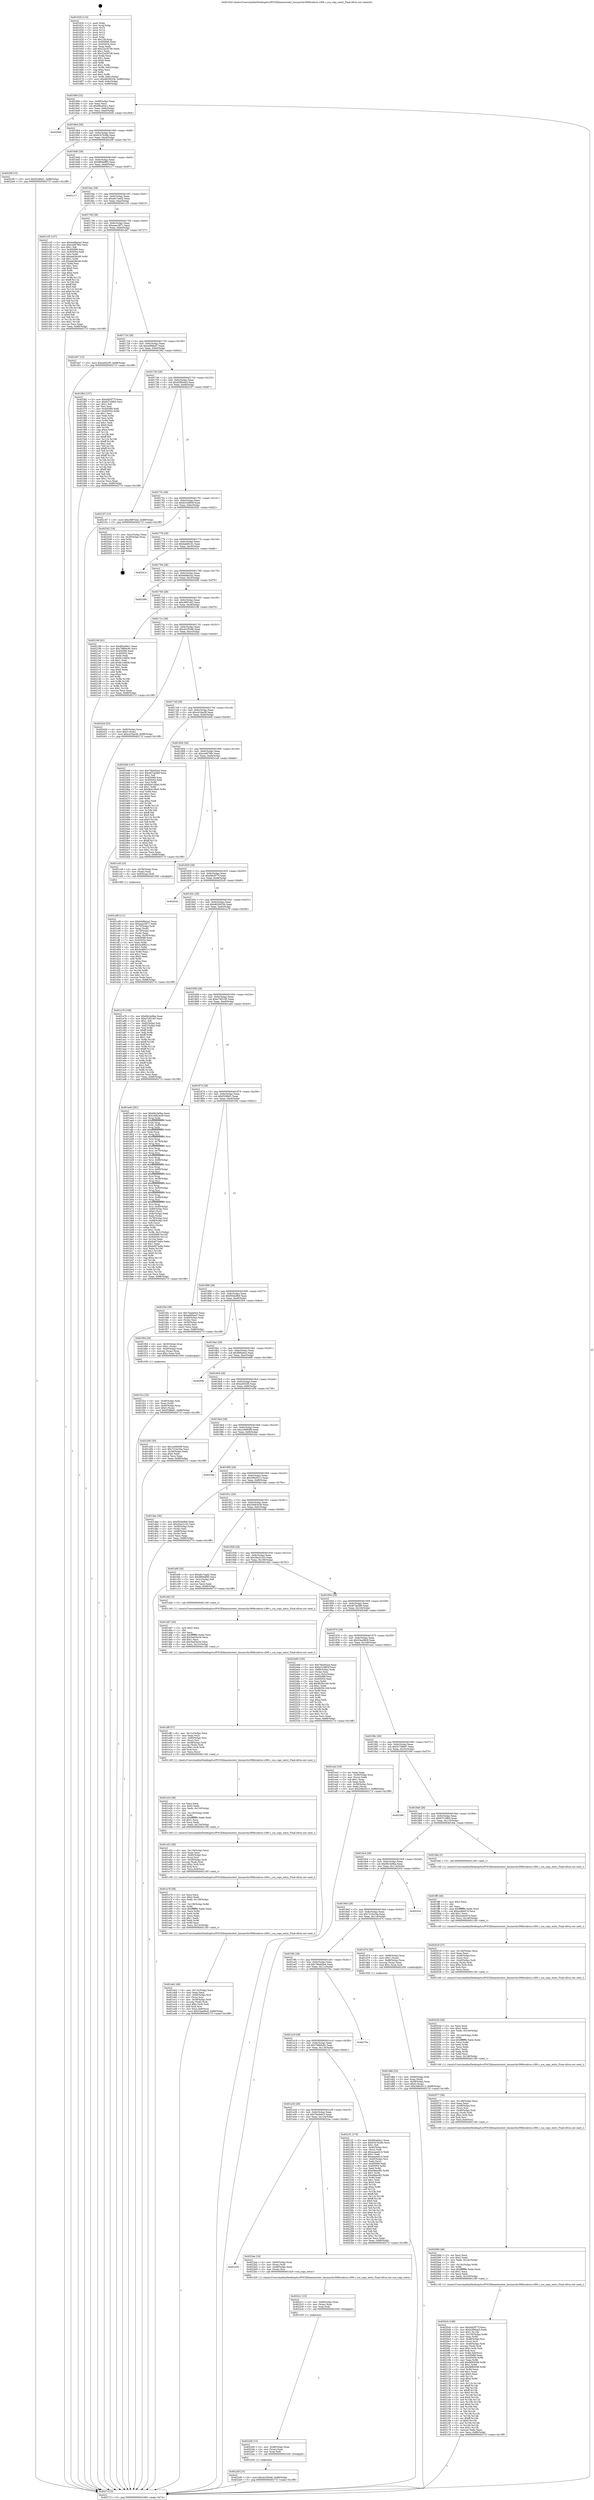 digraph "0x401620" {
  label = "0x401620 (/mnt/c/Users/mathe/Desktop/tcc/POCII/binaries/extr_linuxarchs390kvmkvm-s390.c_sca_copy_entry_Final-ollvm.out::main(0))"
  labelloc = "t"
  node[shape=record]

  Entry [label="",width=0.3,height=0.3,shape=circle,fillcolor=black,style=filled]
  "0x401694" [label="{
     0x401694 [32]\l
     | [instrs]\l
     &nbsp;&nbsp;0x401694 \<+6\>: mov -0x88(%rbp),%eax\l
     &nbsp;&nbsp;0x40169a \<+2\>: mov %eax,%ecx\l
     &nbsp;&nbsp;0x40169c \<+6\>: sub $0x89ce64c1,%ecx\l
     &nbsp;&nbsp;0x4016a2 \<+6\>: mov %eax,-0x9c(%rbp)\l
     &nbsp;&nbsp;0x4016a8 \<+6\>: mov %ecx,-0xa0(%rbp)\l
     &nbsp;&nbsp;0x4016ae \<+6\>: je 00000000004026d4 \<main+0x10b4\>\l
  }"]
  "0x4026d4" [label="{
     0x4026d4\l
  }", style=dashed]
  "0x4016b4" [label="{
     0x4016b4 [28]\l
     | [instrs]\l
     &nbsp;&nbsp;0x4016b4 \<+5\>: jmp 00000000004016b9 \<main+0x99\>\l
     &nbsp;&nbsp;0x4016b9 \<+6\>: mov -0x9c(%rbp),%eax\l
     &nbsp;&nbsp;0x4016bf \<+5\>: sub $0x91b7b26b,%eax\l
     &nbsp;&nbsp;0x4016c4 \<+6\>: mov %eax,-0xa4(%rbp)\l
     &nbsp;&nbsp;0x4016ca \<+6\>: je 000000000040229f \<main+0xc7f\>\l
  }"]
  Exit [label="",width=0.3,height=0.3,shape=circle,fillcolor=black,style=filled,peripheries=2]
  "0x40229f" [label="{
     0x40229f [15]\l
     | [instrs]\l
     &nbsp;&nbsp;0x40229f \<+10\>: movl $0xf328faf1,-0x88(%rbp)\l
     &nbsp;&nbsp;0x4022a9 \<+5\>: jmp 000000000040271f \<main+0x10ff\>\l
  }"]
  "0x4016d0" [label="{
     0x4016d0 [28]\l
     | [instrs]\l
     &nbsp;&nbsp;0x4016d0 \<+5\>: jmp 00000000004016d5 \<main+0xb5\>\l
     &nbsp;&nbsp;0x4016d5 \<+6\>: mov -0x9c(%rbp),%eax\l
     &nbsp;&nbsp;0x4016db \<+5\>: sub $0x9894df95,%eax\l
     &nbsp;&nbsp;0x4016e0 \<+6\>: mov %eax,-0xa8(%rbp)\l
     &nbsp;&nbsp;0x4016e6 \<+6\>: je 0000000000401c17 \<main+0x5f7\>\l
  }"]
  "0x4022df" [label="{
     0x4022df [15]\l
     | [instrs]\l
     &nbsp;&nbsp;0x4022df \<+10\>: movl $0xcb1f5446,-0x88(%rbp)\l
     &nbsp;&nbsp;0x4022e9 \<+5\>: jmp 000000000040271f \<main+0x10ff\>\l
  }"]
  "0x401c17" [label="{
     0x401c17\l
  }", style=dashed]
  "0x4016ec" [label="{
     0x4016ec [28]\l
     | [instrs]\l
     &nbsp;&nbsp;0x4016ec \<+5\>: jmp 00000000004016f1 \<main+0xd1\>\l
     &nbsp;&nbsp;0x4016f1 \<+6\>: mov -0x9c(%rbp),%eax\l
     &nbsp;&nbsp;0x4016f7 \<+5\>: sub $0xa6c7aad2,%eax\l
     &nbsp;&nbsp;0x4016fc \<+6\>: mov %eax,-0xac(%rbp)\l
     &nbsp;&nbsp;0x401702 \<+6\>: je 0000000000401c35 \<main+0x615\>\l
  }"]
  "0x4022d0" [label="{
     0x4022d0 [15]\l
     | [instrs]\l
     &nbsp;&nbsp;0x4022d0 \<+4\>: mov -0x48(%rbp),%rax\l
     &nbsp;&nbsp;0x4022d4 \<+3\>: mov (%rax),%rax\l
     &nbsp;&nbsp;0x4022d7 \<+3\>: mov %rax,%rdi\l
     &nbsp;&nbsp;0x4022da \<+5\>: call 0000000000401030 \<free@plt\>\l
     | [calls]\l
     &nbsp;&nbsp;0x401030 \{1\} (unknown)\l
  }"]
  "0x401c35" [label="{
     0x401c35 [147]\l
     | [instrs]\l
     &nbsp;&nbsp;0x401c35 \<+5\>: mov $0xbdd8a2a2,%eax\l
     &nbsp;&nbsp;0x401c3a \<+5\>: mov $0xce48790c,%ecx\l
     &nbsp;&nbsp;0x401c3f \<+2\>: mov $0x1,%dl\l
     &nbsp;&nbsp;0x401c41 \<+7\>: mov 0x405068,%esi\l
     &nbsp;&nbsp;0x401c48 \<+7\>: mov 0x405054,%edi\l
     &nbsp;&nbsp;0x401c4f \<+3\>: mov %esi,%r8d\l
     &nbsp;&nbsp;0x401c52 \<+7\>: add $0xee636c48,%r8d\l
     &nbsp;&nbsp;0x401c59 \<+4\>: sub $0x1,%r8d\l
     &nbsp;&nbsp;0x401c5d \<+7\>: sub $0xee636c48,%r8d\l
     &nbsp;&nbsp;0x401c64 \<+4\>: imul %r8d,%esi\l
     &nbsp;&nbsp;0x401c68 \<+3\>: and $0x1,%esi\l
     &nbsp;&nbsp;0x401c6b \<+3\>: cmp $0x0,%esi\l
     &nbsp;&nbsp;0x401c6e \<+4\>: sete %r9b\l
     &nbsp;&nbsp;0x401c72 \<+3\>: cmp $0xa,%edi\l
     &nbsp;&nbsp;0x401c75 \<+4\>: setl %r10b\l
     &nbsp;&nbsp;0x401c79 \<+3\>: mov %r9b,%r11b\l
     &nbsp;&nbsp;0x401c7c \<+4\>: xor $0xff,%r11b\l
     &nbsp;&nbsp;0x401c80 \<+3\>: mov %r10b,%bl\l
     &nbsp;&nbsp;0x401c83 \<+3\>: xor $0xff,%bl\l
     &nbsp;&nbsp;0x401c86 \<+3\>: xor $0x0,%dl\l
     &nbsp;&nbsp;0x401c89 \<+3\>: mov %r11b,%r14b\l
     &nbsp;&nbsp;0x401c8c \<+4\>: and $0x0,%r14b\l
     &nbsp;&nbsp;0x401c90 \<+3\>: and %dl,%r9b\l
     &nbsp;&nbsp;0x401c93 \<+3\>: mov %bl,%r15b\l
     &nbsp;&nbsp;0x401c96 \<+4\>: and $0x0,%r15b\l
     &nbsp;&nbsp;0x401c9a \<+3\>: and %dl,%r10b\l
     &nbsp;&nbsp;0x401c9d \<+3\>: or %r9b,%r14b\l
     &nbsp;&nbsp;0x401ca0 \<+3\>: or %r10b,%r15b\l
     &nbsp;&nbsp;0x401ca3 \<+3\>: xor %r15b,%r14b\l
     &nbsp;&nbsp;0x401ca6 \<+3\>: or %bl,%r11b\l
     &nbsp;&nbsp;0x401ca9 \<+4\>: xor $0xff,%r11b\l
     &nbsp;&nbsp;0x401cad \<+3\>: or $0x0,%dl\l
     &nbsp;&nbsp;0x401cb0 \<+3\>: and %dl,%r11b\l
     &nbsp;&nbsp;0x401cb3 \<+3\>: or %r11b,%r14b\l
     &nbsp;&nbsp;0x401cb6 \<+4\>: test $0x1,%r14b\l
     &nbsp;&nbsp;0x401cba \<+3\>: cmovne %ecx,%eax\l
     &nbsp;&nbsp;0x401cbd \<+6\>: mov %eax,-0x88(%rbp)\l
     &nbsp;&nbsp;0x401cc3 \<+5\>: jmp 000000000040271f \<main+0x10ff\>\l
  }"]
  "0x401708" [label="{
     0x401708 [28]\l
     | [instrs]\l
     &nbsp;&nbsp;0x401708 \<+5\>: jmp 000000000040170d \<main+0xed\>\l
     &nbsp;&nbsp;0x40170d \<+6\>: mov -0x9c(%rbp),%eax\l
     &nbsp;&nbsp;0x401713 \<+5\>: sub $0xaaec3871,%eax\l
     &nbsp;&nbsp;0x401718 \<+6\>: mov %eax,-0xb0(%rbp)\l
     &nbsp;&nbsp;0x40171e \<+6\>: je 0000000000401d47 \<main+0x727\>\l
  }"]
  "0x4022c1" [label="{
     0x4022c1 [15]\l
     | [instrs]\l
     &nbsp;&nbsp;0x4022c1 \<+4\>: mov -0x60(%rbp),%rax\l
     &nbsp;&nbsp;0x4022c5 \<+3\>: mov (%rax),%rax\l
     &nbsp;&nbsp;0x4022c8 \<+3\>: mov %rax,%rdi\l
     &nbsp;&nbsp;0x4022cb \<+5\>: call 0000000000401030 \<free@plt\>\l
     | [calls]\l
     &nbsp;&nbsp;0x401030 \{1\} (unknown)\l
  }"]
  "0x401d47" [label="{
     0x401d47 [15]\l
     | [instrs]\l
     &nbsp;&nbsp;0x401d47 \<+10\>: movl $0xa4052f5,-0x88(%rbp)\l
     &nbsp;&nbsp;0x401d51 \<+5\>: jmp 000000000040271f \<main+0x10ff\>\l
  }"]
  "0x401724" [label="{
     0x401724 [28]\l
     | [instrs]\l
     &nbsp;&nbsp;0x401724 \<+5\>: jmp 0000000000401729 \<main+0x109\>\l
     &nbsp;&nbsp;0x401729 \<+6\>: mov -0x9c(%rbp),%eax\l
     &nbsp;&nbsp;0x40172f \<+5\>: sub $0xad0fdad7,%eax\l
     &nbsp;&nbsp;0x401734 \<+6\>: mov %eax,-0xb4(%rbp)\l
     &nbsp;&nbsp;0x40173a \<+6\>: je 0000000000401f62 \<main+0x942\>\l
  }"]
  "0x401a50" [label="{
     0x401a50\l
  }", style=dashed]
  "0x401f62" [label="{
     0x401f62 [137]\l
     | [instrs]\l
     &nbsp;&nbsp;0x401f62 \<+5\>: mov $0xd4b5f77f,%eax\l
     &nbsp;&nbsp;0x401f67 \<+5\>: mov $0x637c0f64,%ecx\l
     &nbsp;&nbsp;0x401f6c \<+2\>: mov $0x1,%dl\l
     &nbsp;&nbsp;0x401f6e \<+2\>: xor %esi,%esi\l
     &nbsp;&nbsp;0x401f70 \<+7\>: mov 0x405068,%edi\l
     &nbsp;&nbsp;0x401f77 \<+8\>: mov 0x405054,%r8d\l
     &nbsp;&nbsp;0x401f7f \<+3\>: sub $0x1,%esi\l
     &nbsp;&nbsp;0x401f82 \<+3\>: mov %edi,%r9d\l
     &nbsp;&nbsp;0x401f85 \<+3\>: add %esi,%r9d\l
     &nbsp;&nbsp;0x401f88 \<+4\>: imul %r9d,%edi\l
     &nbsp;&nbsp;0x401f8c \<+3\>: and $0x1,%edi\l
     &nbsp;&nbsp;0x401f8f \<+3\>: cmp $0x0,%edi\l
     &nbsp;&nbsp;0x401f92 \<+4\>: sete %r10b\l
     &nbsp;&nbsp;0x401f96 \<+4\>: cmp $0xa,%r8d\l
     &nbsp;&nbsp;0x401f9a \<+4\>: setl %r11b\l
     &nbsp;&nbsp;0x401f9e \<+3\>: mov %r10b,%bl\l
     &nbsp;&nbsp;0x401fa1 \<+3\>: xor $0xff,%bl\l
     &nbsp;&nbsp;0x401fa4 \<+3\>: mov %r11b,%r14b\l
     &nbsp;&nbsp;0x401fa7 \<+4\>: xor $0xff,%r14b\l
     &nbsp;&nbsp;0x401fab \<+3\>: xor $0x1,%dl\l
     &nbsp;&nbsp;0x401fae \<+3\>: mov %bl,%r15b\l
     &nbsp;&nbsp;0x401fb1 \<+4\>: and $0xff,%r15b\l
     &nbsp;&nbsp;0x401fb5 \<+3\>: and %dl,%r10b\l
     &nbsp;&nbsp;0x401fb8 \<+3\>: mov %r14b,%r12b\l
     &nbsp;&nbsp;0x401fbb \<+4\>: and $0xff,%r12b\l
     &nbsp;&nbsp;0x401fbf \<+3\>: and %dl,%r11b\l
     &nbsp;&nbsp;0x401fc2 \<+3\>: or %r10b,%r15b\l
     &nbsp;&nbsp;0x401fc5 \<+3\>: or %r11b,%r12b\l
     &nbsp;&nbsp;0x401fc8 \<+3\>: xor %r12b,%r15b\l
     &nbsp;&nbsp;0x401fcb \<+3\>: or %r14b,%bl\l
     &nbsp;&nbsp;0x401fce \<+3\>: xor $0xff,%bl\l
     &nbsp;&nbsp;0x401fd1 \<+3\>: or $0x1,%dl\l
     &nbsp;&nbsp;0x401fd4 \<+2\>: and %dl,%bl\l
     &nbsp;&nbsp;0x401fd6 \<+3\>: or %bl,%r15b\l
     &nbsp;&nbsp;0x401fd9 \<+4\>: test $0x1,%r15b\l
     &nbsp;&nbsp;0x401fdd \<+3\>: cmovne %ecx,%eax\l
     &nbsp;&nbsp;0x401fe0 \<+6\>: mov %eax,-0x88(%rbp)\l
     &nbsp;&nbsp;0x401fe6 \<+5\>: jmp 000000000040271f \<main+0x10ff\>\l
  }"]
  "0x401740" [label="{
     0x401740 [28]\l
     | [instrs]\l
     &nbsp;&nbsp;0x401740 \<+5\>: jmp 0000000000401745 \<main+0x125\>\l
     &nbsp;&nbsp;0x401745 \<+6\>: mov -0x9c(%rbp),%eax\l
     &nbsp;&nbsp;0x40174b \<+5\>: sub $0xb2f944e3,%eax\l
     &nbsp;&nbsp;0x401750 \<+6\>: mov %eax,-0xb8(%rbp)\l
     &nbsp;&nbsp;0x401756 \<+6\>: je 0000000000402187 \<main+0xb67\>\l
  }"]
  "0x4022ae" [label="{
     0x4022ae [19]\l
     | [instrs]\l
     &nbsp;&nbsp;0x4022ae \<+4\>: mov -0x60(%rbp),%rax\l
     &nbsp;&nbsp;0x4022b2 \<+3\>: mov (%rax),%rdi\l
     &nbsp;&nbsp;0x4022b5 \<+4\>: mov -0x48(%rbp),%rax\l
     &nbsp;&nbsp;0x4022b9 \<+3\>: mov (%rax),%rsi\l
     &nbsp;&nbsp;0x4022bc \<+5\>: call 0000000000401420 \<sca_copy_entry\>\l
     | [calls]\l
     &nbsp;&nbsp;0x401420 \{1\} (/mnt/c/Users/mathe/Desktop/tcc/POCII/binaries/extr_linuxarchs390kvmkvm-s390.c_sca_copy_entry_Final-ollvm.out::sca_copy_entry)\l
  }"]
  "0x402187" [label="{
     0x402187 [15]\l
     | [instrs]\l
     &nbsp;&nbsp;0x402187 \<+10\>: movl $0xc6f87eb2,-0x88(%rbp)\l
     &nbsp;&nbsp;0x402191 \<+5\>: jmp 000000000040271f \<main+0x10ff\>\l
  }"]
  "0x40175c" [label="{
     0x40175c [28]\l
     | [instrs]\l
     &nbsp;&nbsp;0x40175c \<+5\>: jmp 0000000000401761 \<main+0x141\>\l
     &nbsp;&nbsp;0x401761 \<+6\>: mov -0x9c(%rbp),%eax\l
     &nbsp;&nbsp;0x401767 \<+5\>: sub $0xb31b893f,%eax\l
     &nbsp;&nbsp;0x40176c \<+6\>: mov %eax,-0xbc(%rbp)\l
     &nbsp;&nbsp;0x401772 \<+6\>: je 0000000000402542 \<main+0xf22\>\l
  }"]
  "0x401a34" [label="{
     0x401a34 [28]\l
     | [instrs]\l
     &nbsp;&nbsp;0x401a34 \<+5\>: jmp 0000000000401a39 \<main+0x419\>\l
     &nbsp;&nbsp;0x401a39 \<+6\>: mov -0x9c(%rbp),%eax\l
     &nbsp;&nbsp;0x401a3f \<+5\>: sub $0x7ba0e0c5,%eax\l
     &nbsp;&nbsp;0x401a44 \<+6\>: mov %eax,-0x124(%rbp)\l
     &nbsp;&nbsp;0x401a4a \<+6\>: je 00000000004022ae \<main+0xc8e\>\l
  }"]
  "0x402542" [label="{
     0x402542 [18]\l
     | [instrs]\l
     &nbsp;&nbsp;0x402542 \<+3\>: mov -0x2c(%rbp),%eax\l
     &nbsp;&nbsp;0x402545 \<+4\>: lea -0x28(%rbp),%rsp\l
     &nbsp;&nbsp;0x402549 \<+1\>: pop %rbx\l
     &nbsp;&nbsp;0x40254a \<+2\>: pop %r12\l
     &nbsp;&nbsp;0x40254c \<+2\>: pop %r13\l
     &nbsp;&nbsp;0x40254e \<+2\>: pop %r14\l
     &nbsp;&nbsp;0x402550 \<+2\>: pop %r15\l
     &nbsp;&nbsp;0x402552 \<+1\>: pop %rbp\l
     &nbsp;&nbsp;0x402553 \<+1\>: ret\l
  }"]
  "0x401778" [label="{
     0x401778 [28]\l
     | [instrs]\l
     &nbsp;&nbsp;0x401778 \<+5\>: jmp 000000000040177d \<main+0x15d\>\l
     &nbsp;&nbsp;0x40177d \<+6\>: mov -0x9c(%rbp),%eax\l
     &nbsp;&nbsp;0x401783 \<+5\>: sub $0xbabfd1d1,%eax\l
     &nbsp;&nbsp;0x401788 \<+6\>: mov %eax,-0xc0(%rbp)\l
     &nbsp;&nbsp;0x40178e \<+6\>: je 000000000040241e \<main+0xdfe\>\l
  }"]
  "0x4021f1" [label="{
     0x4021f1 [174]\l
     | [instrs]\l
     &nbsp;&nbsp;0x4021f1 \<+5\>: mov $0x89ce64c1,%eax\l
     &nbsp;&nbsp;0x4021f6 \<+5\>: mov $0x91b7b26b,%ecx\l
     &nbsp;&nbsp;0x4021fb \<+2\>: mov $0x1,%dl\l
     &nbsp;&nbsp;0x4021fd \<+4\>: mov -0x40(%rbp),%rsi\l
     &nbsp;&nbsp;0x402201 \<+2\>: mov (%rsi),%edi\l
     &nbsp;&nbsp;0x402203 \<+6\>: sub $0xeaaee414,%edi\l
     &nbsp;&nbsp;0x402209 \<+3\>: add $0x1,%edi\l
     &nbsp;&nbsp;0x40220c \<+6\>: add $0xeaaee414,%edi\l
     &nbsp;&nbsp;0x402212 \<+4\>: mov -0x40(%rbp),%rsi\l
     &nbsp;&nbsp;0x402216 \<+2\>: mov %edi,(%rsi)\l
     &nbsp;&nbsp;0x402218 \<+7\>: mov 0x405068,%edi\l
     &nbsp;&nbsp;0x40221f \<+8\>: mov 0x405054,%r8d\l
     &nbsp;&nbsp;0x402227 \<+3\>: mov %edi,%r9d\l
     &nbsp;&nbsp;0x40222a \<+7\>: add $0xe9bec9f2,%r9d\l
     &nbsp;&nbsp;0x402231 \<+4\>: sub $0x1,%r9d\l
     &nbsp;&nbsp;0x402235 \<+7\>: sub $0xe9bec9f2,%r9d\l
     &nbsp;&nbsp;0x40223c \<+4\>: imul %r9d,%edi\l
     &nbsp;&nbsp;0x402240 \<+3\>: and $0x1,%edi\l
     &nbsp;&nbsp;0x402243 \<+3\>: cmp $0x0,%edi\l
     &nbsp;&nbsp;0x402246 \<+4\>: sete %r10b\l
     &nbsp;&nbsp;0x40224a \<+4\>: cmp $0xa,%r8d\l
     &nbsp;&nbsp;0x40224e \<+4\>: setl %r11b\l
     &nbsp;&nbsp;0x402252 \<+3\>: mov %r10b,%bl\l
     &nbsp;&nbsp;0x402255 \<+3\>: xor $0xff,%bl\l
     &nbsp;&nbsp;0x402258 \<+3\>: mov %r11b,%r14b\l
     &nbsp;&nbsp;0x40225b \<+4\>: xor $0xff,%r14b\l
     &nbsp;&nbsp;0x40225f \<+3\>: xor $0x0,%dl\l
     &nbsp;&nbsp;0x402262 \<+3\>: mov %bl,%r15b\l
     &nbsp;&nbsp;0x402265 \<+4\>: and $0x0,%r15b\l
     &nbsp;&nbsp;0x402269 \<+3\>: and %dl,%r10b\l
     &nbsp;&nbsp;0x40226c \<+3\>: mov %r14b,%r12b\l
     &nbsp;&nbsp;0x40226f \<+4\>: and $0x0,%r12b\l
     &nbsp;&nbsp;0x402273 \<+3\>: and %dl,%r11b\l
     &nbsp;&nbsp;0x402276 \<+3\>: or %r10b,%r15b\l
     &nbsp;&nbsp;0x402279 \<+3\>: or %r11b,%r12b\l
     &nbsp;&nbsp;0x40227c \<+3\>: xor %r12b,%r15b\l
     &nbsp;&nbsp;0x40227f \<+3\>: or %r14b,%bl\l
     &nbsp;&nbsp;0x402282 \<+3\>: xor $0xff,%bl\l
     &nbsp;&nbsp;0x402285 \<+3\>: or $0x0,%dl\l
     &nbsp;&nbsp;0x402288 \<+2\>: and %dl,%bl\l
     &nbsp;&nbsp;0x40228a \<+3\>: or %bl,%r15b\l
     &nbsp;&nbsp;0x40228d \<+4\>: test $0x1,%r15b\l
     &nbsp;&nbsp;0x402291 \<+3\>: cmovne %ecx,%eax\l
     &nbsp;&nbsp;0x402294 \<+6\>: mov %eax,-0x88(%rbp)\l
     &nbsp;&nbsp;0x40229a \<+5\>: jmp 000000000040271f \<main+0x10ff\>\l
  }"]
  "0x40241e" [label="{
     0x40241e\l
  }", style=dashed]
  "0x401794" [label="{
     0x401794 [28]\l
     | [instrs]\l
     &nbsp;&nbsp;0x401794 \<+5\>: jmp 0000000000401799 \<main+0x179\>\l
     &nbsp;&nbsp;0x401799 \<+6\>: mov -0x9c(%rbp),%eax\l
     &nbsp;&nbsp;0x40179f \<+5\>: sub $0xbdd8a2a2,%eax\l
     &nbsp;&nbsp;0x4017a4 \<+6\>: mov %eax,-0xc4(%rbp)\l
     &nbsp;&nbsp;0x4017aa \<+6\>: je 0000000000402599 \<main+0xf79\>\l
  }"]
  "0x401a18" [label="{
     0x401a18 [28]\l
     | [instrs]\l
     &nbsp;&nbsp;0x401a18 \<+5\>: jmp 0000000000401a1d \<main+0x3fd\>\l
     &nbsp;&nbsp;0x401a1d \<+6\>: mov -0x9c(%rbp),%eax\l
     &nbsp;&nbsp;0x401a23 \<+5\>: sub $0x798b6c9c,%eax\l
     &nbsp;&nbsp;0x401a28 \<+6\>: mov %eax,-0x120(%rbp)\l
     &nbsp;&nbsp;0x401a2e \<+6\>: je 00000000004021f1 \<main+0xbd1\>\l
  }"]
  "0x402599" [label="{
     0x402599\l
  }", style=dashed]
  "0x4017b0" [label="{
     0x4017b0 [28]\l
     | [instrs]\l
     &nbsp;&nbsp;0x4017b0 \<+5\>: jmp 00000000004017b5 \<main+0x195\>\l
     &nbsp;&nbsp;0x4017b5 \<+6\>: mov -0x9c(%rbp),%eax\l
     &nbsp;&nbsp;0x4017bb \<+5\>: sub $0xc6f87eb2,%eax\l
     &nbsp;&nbsp;0x4017c0 \<+6\>: mov %eax,-0xc8(%rbp)\l
     &nbsp;&nbsp;0x4017c6 \<+6\>: je 0000000000402196 \<main+0xb76\>\l
  }"]
  "0x40270a" [label="{
     0x40270a\l
  }", style=dashed]
  "0x402196" [label="{
     0x402196 [91]\l
     | [instrs]\l
     &nbsp;&nbsp;0x402196 \<+5\>: mov $0x89ce64c1,%eax\l
     &nbsp;&nbsp;0x40219b \<+5\>: mov $0x798b6c9c,%ecx\l
     &nbsp;&nbsp;0x4021a0 \<+7\>: mov 0x405068,%edx\l
     &nbsp;&nbsp;0x4021a7 \<+7\>: mov 0x405054,%esi\l
     &nbsp;&nbsp;0x4021ae \<+2\>: mov %edx,%edi\l
     &nbsp;&nbsp;0x4021b0 \<+6\>: sub $0x8c1ddf2b,%edi\l
     &nbsp;&nbsp;0x4021b6 \<+3\>: sub $0x1,%edi\l
     &nbsp;&nbsp;0x4021b9 \<+6\>: add $0x8c1ddf2b,%edi\l
     &nbsp;&nbsp;0x4021bf \<+3\>: imul %edi,%edx\l
     &nbsp;&nbsp;0x4021c2 \<+3\>: and $0x1,%edx\l
     &nbsp;&nbsp;0x4021c5 \<+3\>: cmp $0x0,%edx\l
     &nbsp;&nbsp;0x4021c8 \<+4\>: sete %r8b\l
     &nbsp;&nbsp;0x4021cc \<+3\>: cmp $0xa,%esi\l
     &nbsp;&nbsp;0x4021cf \<+4\>: setl %r9b\l
     &nbsp;&nbsp;0x4021d3 \<+3\>: mov %r8b,%r10b\l
     &nbsp;&nbsp;0x4021d6 \<+3\>: and %r9b,%r10b\l
     &nbsp;&nbsp;0x4021d9 \<+3\>: xor %r9b,%r8b\l
     &nbsp;&nbsp;0x4021dc \<+3\>: or %r8b,%r10b\l
     &nbsp;&nbsp;0x4021df \<+4\>: test $0x1,%r10b\l
     &nbsp;&nbsp;0x4021e3 \<+3\>: cmovne %ecx,%eax\l
     &nbsp;&nbsp;0x4021e6 \<+6\>: mov %eax,-0x88(%rbp)\l
     &nbsp;&nbsp;0x4021ec \<+5\>: jmp 000000000040271f \<main+0x10ff\>\l
  }"]
  "0x4017cc" [label="{
     0x4017cc [28]\l
     | [instrs]\l
     &nbsp;&nbsp;0x4017cc \<+5\>: jmp 00000000004017d1 \<main+0x1b1\>\l
     &nbsp;&nbsp;0x4017d1 \<+6\>: mov -0x9c(%rbp),%eax\l
     &nbsp;&nbsp;0x4017d7 \<+5\>: sub $0xcb1f5446,%eax\l
     &nbsp;&nbsp;0x4017dc \<+6\>: mov %eax,-0xcc(%rbp)\l
     &nbsp;&nbsp;0x4017e2 \<+6\>: je 000000000040242d \<main+0xe0d\>\l
  }"]
  "0x4020cb" [label="{
     0x4020cb [188]\l
     | [instrs]\l
     &nbsp;&nbsp;0x4020cb \<+5\>: mov $0xd4b5f77f,%ecx\l
     &nbsp;&nbsp;0x4020d0 \<+5\>: mov $0xb2f944e3,%edx\l
     &nbsp;&nbsp;0x4020d5 \<+3\>: mov $0x1,%r10b\l
     &nbsp;&nbsp;0x4020d8 \<+7\>: mov -0x150(%rbp),%r8d\l
     &nbsp;&nbsp;0x4020df \<+4\>: imul %eax,%r8d\l
     &nbsp;&nbsp;0x4020e3 \<+4\>: mov -0x48(%rbp),%rsi\l
     &nbsp;&nbsp;0x4020e7 \<+3\>: mov (%rsi),%rsi\l
     &nbsp;&nbsp;0x4020ea \<+4\>: mov -0x40(%rbp),%rdi\l
     &nbsp;&nbsp;0x4020ee \<+3\>: movslq (%rdi),%rdi\l
     &nbsp;&nbsp;0x4020f1 \<+4\>: imul $0xc,%rdi,%rdi\l
     &nbsp;&nbsp;0x4020f5 \<+3\>: add %rdi,%rsi\l
     &nbsp;&nbsp;0x4020f8 \<+4\>: mov %r8d,0x8(%rsi)\l
     &nbsp;&nbsp;0x4020fc \<+7\>: mov 0x405068,%eax\l
     &nbsp;&nbsp;0x402103 \<+8\>: mov 0x405054,%r8d\l
     &nbsp;&nbsp;0x40210b \<+3\>: mov %eax,%r9d\l
     &nbsp;&nbsp;0x40210e \<+7\>: add $0xf4f94508,%r9d\l
     &nbsp;&nbsp;0x402115 \<+4\>: sub $0x1,%r9d\l
     &nbsp;&nbsp;0x402119 \<+7\>: sub $0xf4f94508,%r9d\l
     &nbsp;&nbsp;0x402120 \<+4\>: imul %r9d,%eax\l
     &nbsp;&nbsp;0x402124 \<+3\>: and $0x1,%eax\l
     &nbsp;&nbsp;0x402127 \<+3\>: cmp $0x0,%eax\l
     &nbsp;&nbsp;0x40212a \<+4\>: sete %r11b\l
     &nbsp;&nbsp;0x40212e \<+4\>: cmp $0xa,%r8d\l
     &nbsp;&nbsp;0x402132 \<+3\>: setl %bl\l
     &nbsp;&nbsp;0x402135 \<+3\>: mov %r11b,%r14b\l
     &nbsp;&nbsp;0x402138 \<+4\>: xor $0xff,%r14b\l
     &nbsp;&nbsp;0x40213c \<+3\>: mov %bl,%r15b\l
     &nbsp;&nbsp;0x40213f \<+4\>: xor $0xff,%r15b\l
     &nbsp;&nbsp;0x402143 \<+4\>: xor $0x0,%r10b\l
     &nbsp;&nbsp;0x402147 \<+3\>: mov %r14b,%r12b\l
     &nbsp;&nbsp;0x40214a \<+4\>: and $0x0,%r12b\l
     &nbsp;&nbsp;0x40214e \<+3\>: and %r10b,%r11b\l
     &nbsp;&nbsp;0x402151 \<+3\>: mov %r15b,%r13b\l
     &nbsp;&nbsp;0x402154 \<+4\>: and $0x0,%r13b\l
     &nbsp;&nbsp;0x402158 \<+3\>: and %r10b,%bl\l
     &nbsp;&nbsp;0x40215b \<+3\>: or %r11b,%r12b\l
     &nbsp;&nbsp;0x40215e \<+3\>: or %bl,%r13b\l
     &nbsp;&nbsp;0x402161 \<+3\>: xor %r13b,%r12b\l
     &nbsp;&nbsp;0x402164 \<+3\>: or %r15b,%r14b\l
     &nbsp;&nbsp;0x402167 \<+4\>: xor $0xff,%r14b\l
     &nbsp;&nbsp;0x40216b \<+4\>: or $0x0,%r10b\l
     &nbsp;&nbsp;0x40216f \<+3\>: and %r10b,%r14b\l
     &nbsp;&nbsp;0x402172 \<+3\>: or %r14b,%r12b\l
     &nbsp;&nbsp;0x402175 \<+4\>: test $0x1,%r12b\l
     &nbsp;&nbsp;0x402179 \<+3\>: cmovne %edx,%ecx\l
     &nbsp;&nbsp;0x40217c \<+6\>: mov %ecx,-0x88(%rbp)\l
     &nbsp;&nbsp;0x402182 \<+5\>: jmp 000000000040271f \<main+0x10ff\>\l
  }"]
  "0x40242d" [label="{
     0x40242d [25]\l
     | [instrs]\l
     &nbsp;&nbsp;0x40242d \<+4\>: mov -0x80(%rbp),%rax\l
     &nbsp;&nbsp;0x402431 \<+6\>: movl $0x0,(%rax)\l
     &nbsp;&nbsp;0x402437 \<+10\>: movl $0xcd1faa38,-0x88(%rbp)\l
     &nbsp;&nbsp;0x402441 \<+5\>: jmp 000000000040271f \<main+0x10ff\>\l
  }"]
  "0x4017e8" [label="{
     0x4017e8 [28]\l
     | [instrs]\l
     &nbsp;&nbsp;0x4017e8 \<+5\>: jmp 00000000004017ed \<main+0x1cd\>\l
     &nbsp;&nbsp;0x4017ed \<+6\>: mov -0x9c(%rbp),%eax\l
     &nbsp;&nbsp;0x4017f3 \<+5\>: sub $0xcd1faa38,%eax\l
     &nbsp;&nbsp;0x4017f8 \<+6\>: mov %eax,-0xd0(%rbp)\l
     &nbsp;&nbsp;0x4017fe \<+6\>: je 0000000000402446 \<main+0xe26\>\l
  }"]
  "0x40209d" [label="{
     0x40209d [46]\l
     | [instrs]\l
     &nbsp;&nbsp;0x40209d \<+2\>: xor %ecx,%ecx\l
     &nbsp;&nbsp;0x40209f \<+5\>: mov $0x2,%edx\l
     &nbsp;&nbsp;0x4020a4 \<+6\>: mov %edx,-0x14c(%rbp)\l
     &nbsp;&nbsp;0x4020aa \<+1\>: cltd\l
     &nbsp;&nbsp;0x4020ab \<+7\>: mov -0x14c(%rbp),%r8d\l
     &nbsp;&nbsp;0x4020b2 \<+3\>: idiv %r8d\l
     &nbsp;&nbsp;0x4020b5 \<+6\>: imul $0xfffffffe,%edx,%edx\l
     &nbsp;&nbsp;0x4020bb \<+3\>: sub $0x1,%ecx\l
     &nbsp;&nbsp;0x4020be \<+2\>: sub %ecx,%edx\l
     &nbsp;&nbsp;0x4020c0 \<+6\>: mov %edx,-0x150(%rbp)\l
     &nbsp;&nbsp;0x4020c6 \<+5\>: call 0000000000401160 \<next_i\>\l
     | [calls]\l
     &nbsp;&nbsp;0x401160 \{1\} (/mnt/c/Users/mathe/Desktop/tcc/POCII/binaries/extr_linuxarchs390kvmkvm-s390.c_sca_copy_entry_Final-ollvm.out::next_i)\l
  }"]
  "0x402446" [label="{
     0x402446 [147]\l
     | [instrs]\l
     &nbsp;&nbsp;0x402446 \<+5\>: mov $0x76bdd2e4,%eax\l
     &nbsp;&nbsp;0x40244b \<+5\>: mov $0x467aa589,%ecx\l
     &nbsp;&nbsp;0x402450 \<+2\>: mov $0x1,%dl\l
     &nbsp;&nbsp;0x402452 \<+7\>: mov 0x405068,%esi\l
     &nbsp;&nbsp;0x402459 \<+7\>: mov 0x405054,%edi\l
     &nbsp;&nbsp;0x402460 \<+3\>: mov %esi,%r8d\l
     &nbsp;&nbsp;0x402463 \<+7\>: add $0xbb41d6a0,%r8d\l
     &nbsp;&nbsp;0x40246a \<+4\>: sub $0x1,%r8d\l
     &nbsp;&nbsp;0x40246e \<+7\>: sub $0xbb41d6a0,%r8d\l
     &nbsp;&nbsp;0x402475 \<+4\>: imul %r8d,%esi\l
     &nbsp;&nbsp;0x402479 \<+3\>: and $0x1,%esi\l
     &nbsp;&nbsp;0x40247c \<+3\>: cmp $0x0,%esi\l
     &nbsp;&nbsp;0x40247f \<+4\>: sete %r9b\l
     &nbsp;&nbsp;0x402483 \<+3\>: cmp $0xa,%edi\l
     &nbsp;&nbsp;0x402486 \<+4\>: setl %r10b\l
     &nbsp;&nbsp;0x40248a \<+3\>: mov %r9b,%r11b\l
     &nbsp;&nbsp;0x40248d \<+4\>: xor $0xff,%r11b\l
     &nbsp;&nbsp;0x402491 \<+3\>: mov %r10b,%bl\l
     &nbsp;&nbsp;0x402494 \<+3\>: xor $0xff,%bl\l
     &nbsp;&nbsp;0x402497 \<+3\>: xor $0x0,%dl\l
     &nbsp;&nbsp;0x40249a \<+3\>: mov %r11b,%r14b\l
     &nbsp;&nbsp;0x40249d \<+4\>: and $0x0,%r14b\l
     &nbsp;&nbsp;0x4024a1 \<+3\>: and %dl,%r9b\l
     &nbsp;&nbsp;0x4024a4 \<+3\>: mov %bl,%r15b\l
     &nbsp;&nbsp;0x4024a7 \<+4\>: and $0x0,%r15b\l
     &nbsp;&nbsp;0x4024ab \<+3\>: and %dl,%r10b\l
     &nbsp;&nbsp;0x4024ae \<+3\>: or %r9b,%r14b\l
     &nbsp;&nbsp;0x4024b1 \<+3\>: or %r10b,%r15b\l
     &nbsp;&nbsp;0x4024b4 \<+3\>: xor %r15b,%r14b\l
     &nbsp;&nbsp;0x4024b7 \<+3\>: or %bl,%r11b\l
     &nbsp;&nbsp;0x4024ba \<+4\>: xor $0xff,%r11b\l
     &nbsp;&nbsp;0x4024be \<+3\>: or $0x0,%dl\l
     &nbsp;&nbsp;0x4024c1 \<+3\>: and %dl,%r11b\l
     &nbsp;&nbsp;0x4024c4 \<+3\>: or %r11b,%r14b\l
     &nbsp;&nbsp;0x4024c7 \<+4\>: test $0x1,%r14b\l
     &nbsp;&nbsp;0x4024cb \<+3\>: cmovne %ecx,%eax\l
     &nbsp;&nbsp;0x4024ce \<+6\>: mov %eax,-0x88(%rbp)\l
     &nbsp;&nbsp;0x4024d4 \<+5\>: jmp 000000000040271f \<main+0x10ff\>\l
  }"]
  "0x401804" [label="{
     0x401804 [28]\l
     | [instrs]\l
     &nbsp;&nbsp;0x401804 \<+5\>: jmp 0000000000401809 \<main+0x1e9\>\l
     &nbsp;&nbsp;0x401809 \<+6\>: mov -0x9c(%rbp),%eax\l
     &nbsp;&nbsp;0x40180f \<+5\>: sub $0xce48790c,%eax\l
     &nbsp;&nbsp;0x401814 \<+6\>: mov %eax,-0xd4(%rbp)\l
     &nbsp;&nbsp;0x40181a \<+6\>: je 0000000000401cc8 \<main+0x6a8\>\l
  }"]
  "0x402077" [label="{
     0x402077 [38]\l
     | [instrs]\l
     &nbsp;&nbsp;0x402077 \<+6\>: mov -0x148(%rbp),%ecx\l
     &nbsp;&nbsp;0x40207d \<+3\>: imul %eax,%ecx\l
     &nbsp;&nbsp;0x402080 \<+4\>: mov -0x48(%rbp),%rsi\l
     &nbsp;&nbsp;0x402084 \<+3\>: mov (%rsi),%rsi\l
     &nbsp;&nbsp;0x402087 \<+4\>: mov -0x40(%rbp),%rdi\l
     &nbsp;&nbsp;0x40208b \<+3\>: movslq (%rdi),%rdi\l
     &nbsp;&nbsp;0x40208e \<+4\>: imul $0xc,%rdi,%rdi\l
     &nbsp;&nbsp;0x402092 \<+3\>: add %rdi,%rsi\l
     &nbsp;&nbsp;0x402095 \<+3\>: mov %ecx,0x4(%rsi)\l
     &nbsp;&nbsp;0x402098 \<+5\>: call 0000000000401160 \<next_i\>\l
     | [calls]\l
     &nbsp;&nbsp;0x401160 \{1\} (/mnt/c/Users/mathe/Desktop/tcc/POCII/binaries/extr_linuxarchs390kvmkvm-s390.c_sca_copy_entry_Final-ollvm.out::next_i)\l
  }"]
  "0x401cc8" [label="{
     0x401cc8 [16]\l
     | [instrs]\l
     &nbsp;&nbsp;0x401cc8 \<+4\>: mov -0x78(%rbp),%rax\l
     &nbsp;&nbsp;0x401ccc \<+3\>: mov (%rax),%rax\l
     &nbsp;&nbsp;0x401ccf \<+4\>: mov 0x8(%rax),%rdi\l
     &nbsp;&nbsp;0x401cd3 \<+5\>: call 0000000000401060 \<atoi@plt\>\l
     | [calls]\l
     &nbsp;&nbsp;0x401060 \{1\} (unknown)\l
  }"]
  "0x401820" [label="{
     0x401820 [28]\l
     | [instrs]\l
     &nbsp;&nbsp;0x401820 \<+5\>: jmp 0000000000401825 \<main+0x205\>\l
     &nbsp;&nbsp;0x401825 \<+6\>: mov -0x9c(%rbp),%eax\l
     &nbsp;&nbsp;0x40182b \<+5\>: sub $0xd4b5f77f,%eax\l
     &nbsp;&nbsp;0x401830 \<+6\>: mov %eax,-0xd8(%rbp)\l
     &nbsp;&nbsp;0x401836 \<+6\>: je 00000000004025c9 \<main+0xfa9\>\l
  }"]
  "0x40203d" [label="{
     0x40203d [58]\l
     | [instrs]\l
     &nbsp;&nbsp;0x40203d \<+2\>: xor %ecx,%ecx\l
     &nbsp;&nbsp;0x40203f \<+5\>: mov $0x2,%edx\l
     &nbsp;&nbsp;0x402044 \<+6\>: mov %edx,-0x144(%rbp)\l
     &nbsp;&nbsp;0x40204a \<+1\>: cltd\l
     &nbsp;&nbsp;0x40204b \<+7\>: mov -0x144(%rbp),%r8d\l
     &nbsp;&nbsp;0x402052 \<+3\>: idiv %r8d\l
     &nbsp;&nbsp;0x402055 \<+6\>: imul $0xfffffffe,%edx,%edx\l
     &nbsp;&nbsp;0x40205b \<+3\>: mov %ecx,%r9d\l
     &nbsp;&nbsp;0x40205e \<+3\>: sub %edx,%r9d\l
     &nbsp;&nbsp;0x402061 \<+2\>: mov %ecx,%edx\l
     &nbsp;&nbsp;0x402063 \<+3\>: sub $0x1,%edx\l
     &nbsp;&nbsp;0x402066 \<+3\>: add %edx,%r9d\l
     &nbsp;&nbsp;0x402069 \<+3\>: sub %r9d,%ecx\l
     &nbsp;&nbsp;0x40206c \<+6\>: mov %ecx,-0x148(%rbp)\l
     &nbsp;&nbsp;0x402072 \<+5\>: call 0000000000401160 \<next_i\>\l
     | [calls]\l
     &nbsp;&nbsp;0x401160 \{1\} (/mnt/c/Users/mathe/Desktop/tcc/POCII/binaries/extr_linuxarchs390kvmkvm-s390.c_sca_copy_entry_Final-ollvm.out::next_i)\l
  }"]
  "0x4025c9" [label="{
     0x4025c9\l
  }", style=dashed]
  "0x40183c" [label="{
     0x40183c [28]\l
     | [instrs]\l
     &nbsp;&nbsp;0x40183c \<+5\>: jmp 0000000000401841 \<main+0x221\>\l
     &nbsp;&nbsp;0x401841 \<+6\>: mov -0x9c(%rbp),%eax\l
     &nbsp;&nbsp;0x401847 \<+5\>: sub $0xd620633b,%eax\l
     &nbsp;&nbsp;0x40184c \<+6\>: mov %eax,-0xdc(%rbp)\l
     &nbsp;&nbsp;0x401852 \<+6\>: je 0000000000401a76 \<main+0x456\>\l
  }"]
  "0x402018" [label="{
     0x402018 [37]\l
     | [instrs]\l
     &nbsp;&nbsp;0x402018 \<+6\>: mov -0x140(%rbp),%ecx\l
     &nbsp;&nbsp;0x40201e \<+3\>: imul %eax,%ecx\l
     &nbsp;&nbsp;0x402021 \<+4\>: mov -0x48(%rbp),%rsi\l
     &nbsp;&nbsp;0x402025 \<+3\>: mov (%rsi),%rsi\l
     &nbsp;&nbsp;0x402028 \<+4\>: mov -0x40(%rbp),%rdi\l
     &nbsp;&nbsp;0x40202c \<+3\>: movslq (%rdi),%rdi\l
     &nbsp;&nbsp;0x40202f \<+4\>: imul $0xc,%rdi,%rdi\l
     &nbsp;&nbsp;0x402033 \<+3\>: add %rdi,%rsi\l
     &nbsp;&nbsp;0x402036 \<+2\>: mov %ecx,(%rsi)\l
     &nbsp;&nbsp;0x402038 \<+5\>: call 0000000000401160 \<next_i\>\l
     | [calls]\l
     &nbsp;&nbsp;0x401160 \{1\} (/mnt/c/Users/mathe/Desktop/tcc/POCII/binaries/extr_linuxarchs390kvmkvm-s390.c_sca_copy_entry_Final-ollvm.out::next_i)\l
  }"]
  "0x401a76" [label="{
     0x401a76 [106]\l
     | [instrs]\l
     &nbsp;&nbsp;0x401a76 \<+5\>: mov $0x69c3e9ba,%eax\l
     &nbsp;&nbsp;0x401a7b \<+5\>: mov $0xe74f2185,%ecx\l
     &nbsp;&nbsp;0x401a80 \<+2\>: mov $0x1,%dl\l
     &nbsp;&nbsp;0x401a82 \<+7\>: mov -0x82(%rbp),%sil\l
     &nbsp;&nbsp;0x401a89 \<+7\>: mov -0x81(%rbp),%dil\l
     &nbsp;&nbsp;0x401a90 \<+3\>: mov %sil,%r8b\l
     &nbsp;&nbsp;0x401a93 \<+4\>: xor $0xff,%r8b\l
     &nbsp;&nbsp;0x401a97 \<+3\>: mov %dil,%r9b\l
     &nbsp;&nbsp;0x401a9a \<+4\>: xor $0xff,%r9b\l
     &nbsp;&nbsp;0x401a9e \<+3\>: xor $0x1,%dl\l
     &nbsp;&nbsp;0x401aa1 \<+3\>: mov %r8b,%r10b\l
     &nbsp;&nbsp;0x401aa4 \<+4\>: and $0xff,%r10b\l
     &nbsp;&nbsp;0x401aa8 \<+3\>: and %dl,%sil\l
     &nbsp;&nbsp;0x401aab \<+3\>: mov %r9b,%r11b\l
     &nbsp;&nbsp;0x401aae \<+4\>: and $0xff,%r11b\l
     &nbsp;&nbsp;0x401ab2 \<+3\>: and %dl,%dil\l
     &nbsp;&nbsp;0x401ab5 \<+3\>: or %sil,%r10b\l
     &nbsp;&nbsp;0x401ab8 \<+3\>: or %dil,%r11b\l
     &nbsp;&nbsp;0x401abb \<+3\>: xor %r11b,%r10b\l
     &nbsp;&nbsp;0x401abe \<+3\>: or %r9b,%r8b\l
     &nbsp;&nbsp;0x401ac1 \<+4\>: xor $0xff,%r8b\l
     &nbsp;&nbsp;0x401ac5 \<+3\>: or $0x1,%dl\l
     &nbsp;&nbsp;0x401ac8 \<+3\>: and %dl,%r8b\l
     &nbsp;&nbsp;0x401acb \<+3\>: or %r8b,%r10b\l
     &nbsp;&nbsp;0x401ace \<+4\>: test $0x1,%r10b\l
     &nbsp;&nbsp;0x401ad2 \<+3\>: cmovne %ecx,%eax\l
     &nbsp;&nbsp;0x401ad5 \<+6\>: mov %eax,-0x88(%rbp)\l
     &nbsp;&nbsp;0x401adb \<+5\>: jmp 000000000040271f \<main+0x10ff\>\l
  }"]
  "0x401858" [label="{
     0x401858 [28]\l
     | [instrs]\l
     &nbsp;&nbsp;0x401858 \<+5\>: jmp 000000000040185d \<main+0x23d\>\l
     &nbsp;&nbsp;0x40185d \<+6\>: mov -0x9c(%rbp),%eax\l
     &nbsp;&nbsp;0x401863 \<+5\>: sub $0xe74f2185,%eax\l
     &nbsp;&nbsp;0x401868 \<+6\>: mov %eax,-0xe0(%rbp)\l
     &nbsp;&nbsp;0x40186e \<+6\>: je 0000000000401ae0 \<main+0x4c0\>\l
  }"]
  "0x40271f" [label="{
     0x40271f [5]\l
     | [instrs]\l
     &nbsp;&nbsp;0x40271f \<+5\>: jmp 0000000000401694 \<main+0x74\>\l
  }"]
  "0x401620" [label="{
     0x401620 [116]\l
     | [instrs]\l
     &nbsp;&nbsp;0x401620 \<+1\>: push %rbp\l
     &nbsp;&nbsp;0x401621 \<+3\>: mov %rsp,%rbp\l
     &nbsp;&nbsp;0x401624 \<+2\>: push %r15\l
     &nbsp;&nbsp;0x401626 \<+2\>: push %r14\l
     &nbsp;&nbsp;0x401628 \<+2\>: push %r13\l
     &nbsp;&nbsp;0x40162a \<+2\>: push %r12\l
     &nbsp;&nbsp;0x40162c \<+1\>: push %rbx\l
     &nbsp;&nbsp;0x40162d \<+7\>: sub $0x158,%rsp\l
     &nbsp;&nbsp;0x401634 \<+7\>: mov 0x405068,%eax\l
     &nbsp;&nbsp;0x40163b \<+7\>: mov 0x405054,%ecx\l
     &nbsp;&nbsp;0x401642 \<+2\>: mov %eax,%edx\l
     &nbsp;&nbsp;0x401644 \<+6\>: add $0x22a297d6,%edx\l
     &nbsp;&nbsp;0x40164a \<+3\>: sub $0x1,%edx\l
     &nbsp;&nbsp;0x40164d \<+6\>: sub $0x22a297d6,%edx\l
     &nbsp;&nbsp;0x401653 \<+3\>: imul %edx,%eax\l
     &nbsp;&nbsp;0x401656 \<+3\>: and $0x1,%eax\l
     &nbsp;&nbsp;0x401659 \<+3\>: cmp $0x0,%eax\l
     &nbsp;&nbsp;0x40165c \<+4\>: sete %r8b\l
     &nbsp;&nbsp;0x401660 \<+4\>: and $0x1,%r8b\l
     &nbsp;&nbsp;0x401664 \<+7\>: mov %r8b,-0x82(%rbp)\l
     &nbsp;&nbsp;0x40166b \<+3\>: cmp $0xa,%ecx\l
     &nbsp;&nbsp;0x40166e \<+4\>: setl %r8b\l
     &nbsp;&nbsp;0x401672 \<+4\>: and $0x1,%r8b\l
     &nbsp;&nbsp;0x401676 \<+7\>: mov %r8b,-0x81(%rbp)\l
     &nbsp;&nbsp;0x40167d \<+10\>: movl $0xd620633b,-0x88(%rbp)\l
     &nbsp;&nbsp;0x401687 \<+6\>: mov %edi,-0x8c(%rbp)\l
     &nbsp;&nbsp;0x40168d \<+7\>: mov %rsi,-0x98(%rbp)\l
  }"]
  "0x401ff0" [label="{
     0x401ff0 [40]\l
     | [instrs]\l
     &nbsp;&nbsp;0x401ff0 \<+5\>: mov $0x2,%ecx\l
     &nbsp;&nbsp;0x401ff5 \<+1\>: cltd\l
     &nbsp;&nbsp;0x401ff6 \<+2\>: idiv %ecx\l
     &nbsp;&nbsp;0x401ff8 \<+6\>: imul $0xfffffffe,%edx,%ecx\l
     &nbsp;&nbsp;0x401ffe \<+6\>: sub $0xecda447d,%ecx\l
     &nbsp;&nbsp;0x402004 \<+3\>: add $0x1,%ecx\l
     &nbsp;&nbsp;0x402007 \<+6\>: add $0xecda447d,%ecx\l
     &nbsp;&nbsp;0x40200d \<+6\>: mov %ecx,-0x140(%rbp)\l
     &nbsp;&nbsp;0x402013 \<+5\>: call 0000000000401160 \<next_i\>\l
     | [calls]\l
     &nbsp;&nbsp;0x401160 \{1\} (/mnt/c/Users/mathe/Desktop/tcc/POCII/binaries/extr_linuxarchs390kvmkvm-s390.c_sca_copy_entry_Final-ollvm.out::next_i)\l
  }"]
  "0x401ae0" [label="{
     0x401ae0 [281]\l
     | [instrs]\l
     &nbsp;&nbsp;0x401ae0 \<+5\>: mov $0x69c3e9ba,%eax\l
     &nbsp;&nbsp;0x401ae5 \<+5\>: mov $0x240b3e38,%ecx\l
     &nbsp;&nbsp;0x401aea \<+3\>: mov %rsp,%rdx\l
     &nbsp;&nbsp;0x401aed \<+4\>: add $0xfffffffffffffff0,%rdx\l
     &nbsp;&nbsp;0x401af1 \<+3\>: mov %rdx,%rsp\l
     &nbsp;&nbsp;0x401af4 \<+4\>: mov %rdx,-0x80(%rbp)\l
     &nbsp;&nbsp;0x401af8 \<+3\>: mov %rsp,%rdx\l
     &nbsp;&nbsp;0x401afb \<+4\>: add $0xfffffffffffffff0,%rdx\l
     &nbsp;&nbsp;0x401aff \<+3\>: mov %rdx,%rsp\l
     &nbsp;&nbsp;0x401b02 \<+3\>: mov %rsp,%rsi\l
     &nbsp;&nbsp;0x401b05 \<+4\>: add $0xfffffffffffffff0,%rsi\l
     &nbsp;&nbsp;0x401b09 \<+3\>: mov %rsi,%rsp\l
     &nbsp;&nbsp;0x401b0c \<+4\>: mov %rsi,-0x78(%rbp)\l
     &nbsp;&nbsp;0x401b10 \<+3\>: mov %rsp,%rsi\l
     &nbsp;&nbsp;0x401b13 \<+4\>: add $0xfffffffffffffff0,%rsi\l
     &nbsp;&nbsp;0x401b17 \<+3\>: mov %rsi,%rsp\l
     &nbsp;&nbsp;0x401b1a \<+4\>: mov %rsi,-0x70(%rbp)\l
     &nbsp;&nbsp;0x401b1e \<+3\>: mov %rsp,%rsi\l
     &nbsp;&nbsp;0x401b21 \<+4\>: add $0xfffffffffffffff0,%rsi\l
     &nbsp;&nbsp;0x401b25 \<+3\>: mov %rsi,%rsp\l
     &nbsp;&nbsp;0x401b28 \<+4\>: mov %rsi,-0x68(%rbp)\l
     &nbsp;&nbsp;0x401b2c \<+3\>: mov %rsp,%rsi\l
     &nbsp;&nbsp;0x401b2f \<+4\>: add $0xfffffffffffffff0,%rsi\l
     &nbsp;&nbsp;0x401b33 \<+3\>: mov %rsi,%rsp\l
     &nbsp;&nbsp;0x401b36 \<+4\>: mov %rsi,-0x60(%rbp)\l
     &nbsp;&nbsp;0x401b3a \<+3\>: mov %rsp,%rsi\l
     &nbsp;&nbsp;0x401b3d \<+4\>: add $0xfffffffffffffff0,%rsi\l
     &nbsp;&nbsp;0x401b41 \<+3\>: mov %rsi,%rsp\l
     &nbsp;&nbsp;0x401b44 \<+4\>: mov %rsi,-0x58(%rbp)\l
     &nbsp;&nbsp;0x401b48 \<+3\>: mov %rsp,%rsi\l
     &nbsp;&nbsp;0x401b4b \<+4\>: add $0xfffffffffffffff0,%rsi\l
     &nbsp;&nbsp;0x401b4f \<+3\>: mov %rsi,%rsp\l
     &nbsp;&nbsp;0x401b52 \<+4\>: mov %rsi,-0x50(%rbp)\l
     &nbsp;&nbsp;0x401b56 \<+3\>: mov %rsp,%rsi\l
     &nbsp;&nbsp;0x401b59 \<+4\>: add $0xfffffffffffffff0,%rsi\l
     &nbsp;&nbsp;0x401b5d \<+3\>: mov %rsi,%rsp\l
     &nbsp;&nbsp;0x401b60 \<+4\>: mov %rsi,-0x48(%rbp)\l
     &nbsp;&nbsp;0x401b64 \<+3\>: mov %rsp,%rsi\l
     &nbsp;&nbsp;0x401b67 \<+4\>: add $0xfffffffffffffff0,%rsi\l
     &nbsp;&nbsp;0x401b6b \<+3\>: mov %rsi,%rsp\l
     &nbsp;&nbsp;0x401b6e \<+4\>: mov %rsi,-0x40(%rbp)\l
     &nbsp;&nbsp;0x401b72 \<+4\>: mov -0x80(%rbp),%rsi\l
     &nbsp;&nbsp;0x401b76 \<+6\>: movl $0x0,(%rsi)\l
     &nbsp;&nbsp;0x401b7c \<+6\>: mov -0x8c(%rbp),%edi\l
     &nbsp;&nbsp;0x401b82 \<+2\>: mov %edi,(%rdx)\l
     &nbsp;&nbsp;0x401b84 \<+4\>: mov -0x78(%rbp),%rsi\l
     &nbsp;&nbsp;0x401b88 \<+7\>: mov -0x98(%rbp),%r8\l
     &nbsp;&nbsp;0x401b8f \<+3\>: mov %r8,(%rsi)\l
     &nbsp;&nbsp;0x401b92 \<+3\>: cmpl $0x2,(%rdx)\l
     &nbsp;&nbsp;0x401b95 \<+4\>: setne %r9b\l
     &nbsp;&nbsp;0x401b99 \<+4\>: and $0x1,%r9b\l
     &nbsp;&nbsp;0x401b9d \<+4\>: mov %r9b,-0x31(%rbp)\l
     &nbsp;&nbsp;0x401ba1 \<+8\>: mov 0x405068,%r10d\l
     &nbsp;&nbsp;0x401ba9 \<+8\>: mov 0x405054,%r11d\l
     &nbsp;&nbsp;0x401bb1 \<+3\>: mov %r10d,%ebx\l
     &nbsp;&nbsp;0x401bb4 \<+6\>: sub $0xbdd74a6a,%ebx\l
     &nbsp;&nbsp;0x401bba \<+3\>: sub $0x1,%ebx\l
     &nbsp;&nbsp;0x401bbd \<+6\>: add $0xbdd74a6a,%ebx\l
     &nbsp;&nbsp;0x401bc3 \<+4\>: imul %ebx,%r10d\l
     &nbsp;&nbsp;0x401bc7 \<+4\>: and $0x1,%r10d\l
     &nbsp;&nbsp;0x401bcb \<+4\>: cmp $0x0,%r10d\l
     &nbsp;&nbsp;0x401bcf \<+4\>: sete %r9b\l
     &nbsp;&nbsp;0x401bd3 \<+4\>: cmp $0xa,%r11d\l
     &nbsp;&nbsp;0x401bd7 \<+4\>: setl %r14b\l
     &nbsp;&nbsp;0x401bdb \<+3\>: mov %r9b,%r15b\l
     &nbsp;&nbsp;0x401bde \<+3\>: and %r14b,%r15b\l
     &nbsp;&nbsp;0x401be1 \<+3\>: xor %r14b,%r9b\l
     &nbsp;&nbsp;0x401be4 \<+3\>: or %r9b,%r15b\l
     &nbsp;&nbsp;0x401be7 \<+4\>: test $0x1,%r15b\l
     &nbsp;&nbsp;0x401beb \<+3\>: cmovne %ecx,%eax\l
     &nbsp;&nbsp;0x401bee \<+6\>: mov %eax,-0x88(%rbp)\l
     &nbsp;&nbsp;0x401bf4 \<+5\>: jmp 000000000040271f \<main+0x10ff\>\l
  }"]
  "0x401874" [label="{
     0x401874 [28]\l
     | [instrs]\l
     &nbsp;&nbsp;0x401874 \<+5\>: jmp 0000000000401879 \<main+0x259\>\l
     &nbsp;&nbsp;0x401879 \<+6\>: mov -0x9c(%rbp),%eax\l
     &nbsp;&nbsp;0x40187f \<+5\>: sub $0xf328faf1,%eax\l
     &nbsp;&nbsp;0x401884 \<+6\>: mov %eax,-0xe4(%rbp)\l
     &nbsp;&nbsp;0x40188a \<+6\>: je 0000000000401f3e \<main+0x91e\>\l
  }"]
  "0x401f1e" [label="{
     0x401f1e [32]\l
     | [instrs]\l
     &nbsp;&nbsp;0x401f1e \<+4\>: mov -0x48(%rbp),%rdi\l
     &nbsp;&nbsp;0x401f22 \<+3\>: mov %rax,(%rdi)\l
     &nbsp;&nbsp;0x401f25 \<+4\>: mov -0x40(%rbp),%rax\l
     &nbsp;&nbsp;0x401f29 \<+6\>: movl $0x0,(%rax)\l
     &nbsp;&nbsp;0x401f2f \<+10\>: movl $0xf328faf1,-0x88(%rbp)\l
     &nbsp;&nbsp;0x401f39 \<+5\>: jmp 000000000040271f \<main+0x10ff\>\l
  }"]
  "0x401eb2" [label="{
     0x401eb2 [48]\l
     | [instrs]\l
     &nbsp;&nbsp;0x401eb2 \<+6\>: mov -0x13c(%rbp),%ecx\l
     &nbsp;&nbsp;0x401eb8 \<+3\>: imul %eax,%ecx\l
     &nbsp;&nbsp;0x401ebb \<+4\>: mov -0x60(%rbp),%rsi\l
     &nbsp;&nbsp;0x401ebf \<+3\>: mov (%rsi),%rsi\l
     &nbsp;&nbsp;0x401ec2 \<+4\>: mov -0x58(%rbp),%rdi\l
     &nbsp;&nbsp;0x401ec6 \<+3\>: movslq (%rdi),%rdi\l
     &nbsp;&nbsp;0x401ec9 \<+4\>: imul $0xc,%rdi,%rdi\l
     &nbsp;&nbsp;0x401ecd \<+3\>: add %rdi,%rsi\l
     &nbsp;&nbsp;0x401ed0 \<+3\>: mov %ecx,0x8(%rsi)\l
     &nbsp;&nbsp;0x401ed3 \<+10\>: movl $0x53ae06c9,-0x88(%rbp)\l
     &nbsp;&nbsp;0x401edd \<+5\>: jmp 000000000040271f \<main+0x10ff\>\l
  }"]
  "0x401f3e" [label="{
     0x401f3e [36]\l
     | [instrs]\l
     &nbsp;&nbsp;0x401f3e \<+5\>: mov $0x7ba0e0c5,%eax\l
     &nbsp;&nbsp;0x401f43 \<+5\>: mov $0xad0fdad7,%ecx\l
     &nbsp;&nbsp;0x401f48 \<+4\>: mov -0x40(%rbp),%rdx\l
     &nbsp;&nbsp;0x401f4c \<+2\>: mov (%rdx),%esi\l
     &nbsp;&nbsp;0x401f4e \<+4\>: mov -0x50(%rbp),%rdx\l
     &nbsp;&nbsp;0x401f52 \<+2\>: cmp (%rdx),%esi\l
     &nbsp;&nbsp;0x401f54 \<+3\>: cmovl %ecx,%eax\l
     &nbsp;&nbsp;0x401f57 \<+6\>: mov %eax,-0x88(%rbp)\l
     &nbsp;&nbsp;0x401f5d \<+5\>: jmp 000000000040271f \<main+0x10ff\>\l
  }"]
  "0x401890" [label="{
     0x401890 [28]\l
     | [instrs]\l
     &nbsp;&nbsp;0x401890 \<+5\>: jmp 0000000000401895 \<main+0x275\>\l
     &nbsp;&nbsp;0x401895 \<+6\>: mov -0x9c(%rbp),%eax\l
     &nbsp;&nbsp;0x40189b \<+5\>: sub $0xf504e9b9,%eax\l
     &nbsp;&nbsp;0x4018a0 \<+6\>: mov %eax,-0xe8(%rbp)\l
     &nbsp;&nbsp;0x4018a6 \<+6\>: je 0000000000401f04 \<main+0x8e4\>\l
  }"]
  "0x401e78" [label="{
     0x401e78 [58]\l
     | [instrs]\l
     &nbsp;&nbsp;0x401e78 \<+2\>: xor %ecx,%ecx\l
     &nbsp;&nbsp;0x401e7a \<+5\>: mov $0x2,%edx\l
     &nbsp;&nbsp;0x401e7f \<+6\>: mov %edx,-0x138(%rbp)\l
     &nbsp;&nbsp;0x401e85 \<+1\>: cltd\l
     &nbsp;&nbsp;0x401e86 \<+7\>: mov -0x138(%rbp),%r8d\l
     &nbsp;&nbsp;0x401e8d \<+3\>: idiv %r8d\l
     &nbsp;&nbsp;0x401e90 \<+6\>: imul $0xfffffffe,%edx,%edx\l
     &nbsp;&nbsp;0x401e96 \<+3\>: mov %ecx,%r9d\l
     &nbsp;&nbsp;0x401e99 \<+3\>: sub %edx,%r9d\l
     &nbsp;&nbsp;0x401e9c \<+2\>: mov %ecx,%edx\l
     &nbsp;&nbsp;0x401e9e \<+3\>: sub $0x1,%edx\l
     &nbsp;&nbsp;0x401ea1 \<+3\>: add %edx,%r9d\l
     &nbsp;&nbsp;0x401ea4 \<+3\>: sub %r9d,%ecx\l
     &nbsp;&nbsp;0x401ea7 \<+6\>: mov %ecx,-0x13c(%rbp)\l
     &nbsp;&nbsp;0x401ead \<+5\>: call 0000000000401160 \<next_i\>\l
     | [calls]\l
     &nbsp;&nbsp;0x401160 \{1\} (/mnt/c/Users/mathe/Desktop/tcc/POCII/binaries/extr_linuxarchs390kvmkvm-s390.c_sca_copy_entry_Final-ollvm.out::next_i)\l
  }"]
  "0x401f04" [label="{
     0x401f04 [26]\l
     | [instrs]\l
     &nbsp;&nbsp;0x401f04 \<+4\>: mov -0x50(%rbp),%rax\l
     &nbsp;&nbsp;0x401f08 \<+6\>: movl $0x1,(%rax)\l
     &nbsp;&nbsp;0x401f0e \<+4\>: mov -0x50(%rbp),%rax\l
     &nbsp;&nbsp;0x401f12 \<+3\>: movslq (%rax),%rax\l
     &nbsp;&nbsp;0x401f15 \<+4\>: imul $0xc,%rax,%rdi\l
     &nbsp;&nbsp;0x401f19 \<+5\>: call 0000000000401050 \<malloc@plt\>\l
     | [calls]\l
     &nbsp;&nbsp;0x401050 \{1\} (unknown)\l
  }"]
  "0x4018ac" [label="{
     0x4018ac [28]\l
     | [instrs]\l
     &nbsp;&nbsp;0x4018ac \<+5\>: jmp 00000000004018b1 \<main+0x291\>\l
     &nbsp;&nbsp;0x4018b1 \<+6\>: mov -0x9c(%rbp),%eax\l
     &nbsp;&nbsp;0x4018b7 \<+5\>: sub $0xfb6fa8ea,%eax\l
     &nbsp;&nbsp;0x4018bc \<+6\>: mov %eax,-0xec(%rbp)\l
     &nbsp;&nbsp;0x4018c2 \<+6\>: je 00000000004026f6 \<main+0x10d6\>\l
  }"]
  "0x401e52" [label="{
     0x401e52 [38]\l
     | [instrs]\l
     &nbsp;&nbsp;0x401e52 \<+6\>: mov -0x134(%rbp),%ecx\l
     &nbsp;&nbsp;0x401e58 \<+3\>: imul %eax,%ecx\l
     &nbsp;&nbsp;0x401e5b \<+4\>: mov -0x60(%rbp),%rsi\l
     &nbsp;&nbsp;0x401e5f \<+3\>: mov (%rsi),%rsi\l
     &nbsp;&nbsp;0x401e62 \<+4\>: mov -0x58(%rbp),%rdi\l
     &nbsp;&nbsp;0x401e66 \<+3\>: movslq (%rdi),%rdi\l
     &nbsp;&nbsp;0x401e69 \<+4\>: imul $0xc,%rdi,%rdi\l
     &nbsp;&nbsp;0x401e6d \<+3\>: add %rdi,%rsi\l
     &nbsp;&nbsp;0x401e70 \<+3\>: mov %ecx,0x4(%rsi)\l
     &nbsp;&nbsp;0x401e73 \<+5\>: call 0000000000401160 \<next_i\>\l
     | [calls]\l
     &nbsp;&nbsp;0x401160 \{1\} (/mnt/c/Users/mathe/Desktop/tcc/POCII/binaries/extr_linuxarchs390kvmkvm-s390.c_sca_copy_entry_Final-ollvm.out::next_i)\l
  }"]
  "0x4026f6" [label="{
     0x4026f6\l
  }", style=dashed]
  "0x4018c8" [label="{
     0x4018c8 [28]\l
     | [instrs]\l
     &nbsp;&nbsp;0x4018c8 \<+5\>: jmp 00000000004018cd \<main+0x2ad\>\l
     &nbsp;&nbsp;0x4018cd \<+6\>: mov -0x9c(%rbp),%eax\l
     &nbsp;&nbsp;0x4018d3 \<+5\>: sub $0xa4052f5,%eax\l
     &nbsp;&nbsp;0x4018d8 \<+6\>: mov %eax,-0xf0(%rbp)\l
     &nbsp;&nbsp;0x4018de \<+6\>: je 0000000000401d56 \<main+0x736\>\l
  }"]
  "0x401e24" [label="{
     0x401e24 [46]\l
     | [instrs]\l
     &nbsp;&nbsp;0x401e24 \<+2\>: xor %ecx,%ecx\l
     &nbsp;&nbsp;0x401e26 \<+5\>: mov $0x2,%edx\l
     &nbsp;&nbsp;0x401e2b \<+6\>: mov %edx,-0x130(%rbp)\l
     &nbsp;&nbsp;0x401e31 \<+1\>: cltd\l
     &nbsp;&nbsp;0x401e32 \<+7\>: mov -0x130(%rbp),%r8d\l
     &nbsp;&nbsp;0x401e39 \<+3\>: idiv %r8d\l
     &nbsp;&nbsp;0x401e3c \<+6\>: imul $0xfffffffe,%edx,%edx\l
     &nbsp;&nbsp;0x401e42 \<+3\>: sub $0x1,%ecx\l
     &nbsp;&nbsp;0x401e45 \<+2\>: sub %ecx,%edx\l
     &nbsp;&nbsp;0x401e47 \<+6\>: mov %edx,-0x134(%rbp)\l
     &nbsp;&nbsp;0x401e4d \<+5\>: call 0000000000401160 \<next_i\>\l
     | [calls]\l
     &nbsp;&nbsp;0x401160 \{1\} (/mnt/c/Users/mathe/Desktop/tcc/POCII/binaries/extr_linuxarchs390kvmkvm-s390.c_sca_copy_entry_Final-ollvm.out::next_i)\l
  }"]
  "0x401d56" [label="{
     0x401d56 [30]\l
     | [instrs]\l
     &nbsp;&nbsp;0x401d56 \<+5\>: mov $0x1e0993f9,%eax\l
     &nbsp;&nbsp;0x401d5b \<+5\>: mov $0x721bc34a,%ecx\l
     &nbsp;&nbsp;0x401d60 \<+3\>: mov -0x30(%rbp),%edx\l
     &nbsp;&nbsp;0x401d63 \<+3\>: cmp $0x0,%edx\l
     &nbsp;&nbsp;0x401d66 \<+3\>: cmove %ecx,%eax\l
     &nbsp;&nbsp;0x401d69 \<+6\>: mov %eax,-0x88(%rbp)\l
     &nbsp;&nbsp;0x401d6f \<+5\>: jmp 000000000040271f \<main+0x10ff\>\l
  }"]
  "0x4018e4" [label="{
     0x4018e4 [28]\l
     | [instrs]\l
     &nbsp;&nbsp;0x4018e4 \<+5\>: jmp 00000000004018e9 \<main+0x2c9\>\l
     &nbsp;&nbsp;0x4018e9 \<+6\>: mov -0x9c(%rbp),%eax\l
     &nbsp;&nbsp;0x4018ef \<+5\>: sub $0x1e0993f9,%eax\l
     &nbsp;&nbsp;0x4018f4 \<+6\>: mov %eax,-0xf4(%rbp)\l
     &nbsp;&nbsp;0x4018fa \<+6\>: je 00000000004022ee \<main+0xcce\>\l
  }"]
  "0x401dff" [label="{
     0x401dff [37]\l
     | [instrs]\l
     &nbsp;&nbsp;0x401dff \<+6\>: mov -0x12c(%rbp),%ecx\l
     &nbsp;&nbsp;0x401e05 \<+3\>: imul %eax,%ecx\l
     &nbsp;&nbsp;0x401e08 \<+4\>: mov -0x60(%rbp),%rsi\l
     &nbsp;&nbsp;0x401e0c \<+3\>: mov (%rsi),%rsi\l
     &nbsp;&nbsp;0x401e0f \<+4\>: mov -0x58(%rbp),%rdi\l
     &nbsp;&nbsp;0x401e13 \<+3\>: movslq (%rdi),%rdi\l
     &nbsp;&nbsp;0x401e16 \<+4\>: imul $0xc,%rdi,%rdi\l
     &nbsp;&nbsp;0x401e1a \<+3\>: add %rdi,%rsi\l
     &nbsp;&nbsp;0x401e1d \<+2\>: mov %ecx,(%rsi)\l
     &nbsp;&nbsp;0x401e1f \<+5\>: call 0000000000401160 \<next_i\>\l
     | [calls]\l
     &nbsp;&nbsp;0x401160 \{1\} (/mnt/c/Users/mathe/Desktop/tcc/POCII/binaries/extr_linuxarchs390kvmkvm-s390.c_sca_copy_entry_Final-ollvm.out::next_i)\l
  }"]
  "0x4022ee" [label="{
     0x4022ee\l
  }", style=dashed]
  "0x401900" [label="{
     0x401900 [28]\l
     | [instrs]\l
     &nbsp;&nbsp;0x401900 \<+5\>: jmp 0000000000401905 \<main+0x2e5\>\l
     &nbsp;&nbsp;0x401905 \<+6\>: mov -0x9c(%rbp),%eax\l
     &nbsp;&nbsp;0x40190b \<+5\>: sub $0x208c0513,%eax\l
     &nbsp;&nbsp;0x401910 \<+6\>: mov %eax,-0xf8(%rbp)\l
     &nbsp;&nbsp;0x401916 \<+6\>: je 0000000000401dae \<main+0x78e\>\l
  }"]
  "0x401dd7" [label="{
     0x401dd7 [40]\l
     | [instrs]\l
     &nbsp;&nbsp;0x401dd7 \<+5\>: mov $0x2,%ecx\l
     &nbsp;&nbsp;0x401ddc \<+1\>: cltd\l
     &nbsp;&nbsp;0x401ddd \<+2\>: idiv %ecx\l
     &nbsp;&nbsp;0x401ddf \<+6\>: imul $0xfffffffe,%edx,%ecx\l
     &nbsp;&nbsp;0x401de5 \<+6\>: add $0x3ea54e34,%ecx\l
     &nbsp;&nbsp;0x401deb \<+3\>: add $0x1,%ecx\l
     &nbsp;&nbsp;0x401dee \<+6\>: sub $0x3ea54e34,%ecx\l
     &nbsp;&nbsp;0x401df4 \<+6\>: mov %ecx,-0x12c(%rbp)\l
     &nbsp;&nbsp;0x401dfa \<+5\>: call 0000000000401160 \<next_i\>\l
     | [calls]\l
     &nbsp;&nbsp;0x401160 \{1\} (/mnt/c/Users/mathe/Desktop/tcc/POCII/binaries/extr_linuxarchs390kvmkvm-s390.c_sca_copy_entry_Final-ollvm.out::next_i)\l
  }"]
  "0x401dae" [label="{
     0x401dae [36]\l
     | [instrs]\l
     &nbsp;&nbsp;0x401dae \<+5\>: mov $0xf504e9b9,%eax\l
     &nbsp;&nbsp;0x401db3 \<+5\>: mov $0x29a22163,%ecx\l
     &nbsp;&nbsp;0x401db8 \<+4\>: mov -0x58(%rbp),%rdx\l
     &nbsp;&nbsp;0x401dbc \<+2\>: mov (%rdx),%esi\l
     &nbsp;&nbsp;0x401dbe \<+4\>: mov -0x68(%rbp),%rdx\l
     &nbsp;&nbsp;0x401dc2 \<+2\>: cmp (%rdx),%esi\l
     &nbsp;&nbsp;0x401dc4 \<+3\>: cmovl %ecx,%eax\l
     &nbsp;&nbsp;0x401dc7 \<+6\>: mov %eax,-0x88(%rbp)\l
     &nbsp;&nbsp;0x401dcd \<+5\>: jmp 000000000040271f \<main+0x10ff\>\l
  }"]
  "0x40191c" [label="{
     0x40191c [28]\l
     | [instrs]\l
     &nbsp;&nbsp;0x40191c \<+5\>: jmp 0000000000401921 \<main+0x301\>\l
     &nbsp;&nbsp;0x401921 \<+6\>: mov -0x9c(%rbp),%eax\l
     &nbsp;&nbsp;0x401927 \<+5\>: sub $0x240b3e38,%eax\l
     &nbsp;&nbsp;0x40192c \<+6\>: mov %eax,-0xfc(%rbp)\l
     &nbsp;&nbsp;0x401932 \<+6\>: je 0000000000401bf9 \<main+0x5d9\>\l
  }"]
  "0x401d8e" [label="{
     0x401d8e [32]\l
     | [instrs]\l
     &nbsp;&nbsp;0x401d8e \<+4\>: mov -0x60(%rbp),%rdi\l
     &nbsp;&nbsp;0x401d92 \<+3\>: mov %rax,(%rdi)\l
     &nbsp;&nbsp;0x401d95 \<+4\>: mov -0x58(%rbp),%rax\l
     &nbsp;&nbsp;0x401d99 \<+6\>: movl $0x0,(%rax)\l
     &nbsp;&nbsp;0x401d9f \<+10\>: movl $0x208c0513,-0x88(%rbp)\l
     &nbsp;&nbsp;0x401da9 \<+5\>: jmp 000000000040271f \<main+0x10ff\>\l
  }"]
  "0x401bf9" [label="{
     0x401bf9 [30]\l
     | [instrs]\l
     &nbsp;&nbsp;0x401bf9 \<+5\>: mov $0xa6c7aad2,%eax\l
     &nbsp;&nbsp;0x401bfe \<+5\>: mov $0x9894df95,%ecx\l
     &nbsp;&nbsp;0x401c03 \<+3\>: mov -0x31(%rbp),%dl\l
     &nbsp;&nbsp;0x401c06 \<+3\>: test $0x1,%dl\l
     &nbsp;&nbsp;0x401c09 \<+3\>: cmovne %ecx,%eax\l
     &nbsp;&nbsp;0x401c0c \<+6\>: mov %eax,-0x88(%rbp)\l
     &nbsp;&nbsp;0x401c12 \<+5\>: jmp 000000000040271f \<main+0x10ff\>\l
  }"]
  "0x401938" [label="{
     0x401938 [28]\l
     | [instrs]\l
     &nbsp;&nbsp;0x401938 \<+5\>: jmp 000000000040193d \<main+0x31d\>\l
     &nbsp;&nbsp;0x40193d \<+6\>: mov -0x9c(%rbp),%eax\l
     &nbsp;&nbsp;0x401943 \<+5\>: sub $0x29a22163,%eax\l
     &nbsp;&nbsp;0x401948 \<+6\>: mov %eax,-0x100(%rbp)\l
     &nbsp;&nbsp;0x40194e \<+6\>: je 0000000000401dd2 \<main+0x7b2\>\l
  }"]
  "0x401cd8" [label="{
     0x401cd8 [111]\l
     | [instrs]\l
     &nbsp;&nbsp;0x401cd8 \<+5\>: mov $0xbdd8a2a2,%ecx\l
     &nbsp;&nbsp;0x401cdd \<+5\>: mov $0xaaec3871,%edx\l
     &nbsp;&nbsp;0x401ce2 \<+4\>: mov -0x70(%rbp),%rdi\l
     &nbsp;&nbsp;0x401ce6 \<+2\>: mov %eax,(%rdi)\l
     &nbsp;&nbsp;0x401ce8 \<+4\>: mov -0x70(%rbp),%rdi\l
     &nbsp;&nbsp;0x401cec \<+2\>: mov (%rdi),%eax\l
     &nbsp;&nbsp;0x401cee \<+3\>: mov %eax,-0x30(%rbp)\l
     &nbsp;&nbsp;0x401cf1 \<+7\>: mov 0x405068,%eax\l
     &nbsp;&nbsp;0x401cf8 \<+7\>: mov 0x405054,%esi\l
     &nbsp;&nbsp;0x401cff \<+3\>: mov %eax,%r8d\l
     &nbsp;&nbsp;0x401d02 \<+7\>: add $0x3c48621c,%r8d\l
     &nbsp;&nbsp;0x401d09 \<+4\>: sub $0x1,%r8d\l
     &nbsp;&nbsp;0x401d0d \<+7\>: sub $0x3c48621c,%r8d\l
     &nbsp;&nbsp;0x401d14 \<+4\>: imul %r8d,%eax\l
     &nbsp;&nbsp;0x401d18 \<+3\>: and $0x1,%eax\l
     &nbsp;&nbsp;0x401d1b \<+3\>: cmp $0x0,%eax\l
     &nbsp;&nbsp;0x401d1e \<+4\>: sete %r9b\l
     &nbsp;&nbsp;0x401d22 \<+3\>: cmp $0xa,%esi\l
     &nbsp;&nbsp;0x401d25 \<+4\>: setl %r10b\l
     &nbsp;&nbsp;0x401d29 \<+3\>: mov %r9b,%r11b\l
     &nbsp;&nbsp;0x401d2c \<+3\>: and %r10b,%r11b\l
     &nbsp;&nbsp;0x401d2f \<+3\>: xor %r10b,%r9b\l
     &nbsp;&nbsp;0x401d32 \<+3\>: or %r9b,%r11b\l
     &nbsp;&nbsp;0x401d35 \<+4\>: test $0x1,%r11b\l
     &nbsp;&nbsp;0x401d39 \<+3\>: cmovne %edx,%ecx\l
     &nbsp;&nbsp;0x401d3c \<+6\>: mov %ecx,-0x88(%rbp)\l
     &nbsp;&nbsp;0x401d42 \<+5\>: jmp 000000000040271f \<main+0x10ff\>\l
  }"]
  "0x4019fc" [label="{
     0x4019fc [28]\l
     | [instrs]\l
     &nbsp;&nbsp;0x4019fc \<+5\>: jmp 0000000000401a01 \<main+0x3e1\>\l
     &nbsp;&nbsp;0x401a01 \<+6\>: mov -0x9c(%rbp),%eax\l
     &nbsp;&nbsp;0x401a07 \<+5\>: sub $0x76bdd2e4,%eax\l
     &nbsp;&nbsp;0x401a0c \<+6\>: mov %eax,-0x11c(%rbp)\l
     &nbsp;&nbsp;0x401a12 \<+6\>: je 000000000040270a \<main+0x10ea\>\l
  }"]
  "0x401dd2" [label="{
     0x401dd2 [5]\l
     | [instrs]\l
     &nbsp;&nbsp;0x401dd2 \<+5\>: call 0000000000401160 \<next_i\>\l
     | [calls]\l
     &nbsp;&nbsp;0x401160 \{1\} (/mnt/c/Users/mathe/Desktop/tcc/POCII/binaries/extr_linuxarchs390kvmkvm-s390.c_sca_copy_entry_Final-ollvm.out::next_i)\l
  }"]
  "0x401954" [label="{
     0x401954 [28]\l
     | [instrs]\l
     &nbsp;&nbsp;0x401954 \<+5\>: jmp 0000000000401959 \<main+0x339\>\l
     &nbsp;&nbsp;0x401959 \<+6\>: mov -0x9c(%rbp),%eax\l
     &nbsp;&nbsp;0x40195f \<+5\>: sub $0x467aa589,%eax\l
     &nbsp;&nbsp;0x401964 \<+6\>: mov %eax,-0x104(%rbp)\l
     &nbsp;&nbsp;0x40196a \<+6\>: je 00000000004024d9 \<main+0xeb9\>\l
  }"]
  "0x401d74" [label="{
     0x401d74 [26]\l
     | [instrs]\l
     &nbsp;&nbsp;0x401d74 \<+4\>: mov -0x68(%rbp),%rax\l
     &nbsp;&nbsp;0x401d78 \<+6\>: movl $0x1,(%rax)\l
     &nbsp;&nbsp;0x401d7e \<+4\>: mov -0x68(%rbp),%rax\l
     &nbsp;&nbsp;0x401d82 \<+3\>: movslq (%rax),%rax\l
     &nbsp;&nbsp;0x401d85 \<+4\>: imul $0xc,%rax,%rdi\l
     &nbsp;&nbsp;0x401d89 \<+5\>: call 0000000000401050 \<malloc@plt\>\l
     | [calls]\l
     &nbsp;&nbsp;0x401050 \{1\} (unknown)\l
  }"]
  "0x4024d9" [label="{
     0x4024d9 [105]\l
     | [instrs]\l
     &nbsp;&nbsp;0x4024d9 \<+5\>: mov $0x76bdd2e4,%eax\l
     &nbsp;&nbsp;0x4024de \<+5\>: mov $0xb31b893f,%ecx\l
     &nbsp;&nbsp;0x4024e3 \<+4\>: mov -0x80(%rbp),%rdx\l
     &nbsp;&nbsp;0x4024e7 \<+2\>: mov (%rdx),%esi\l
     &nbsp;&nbsp;0x4024e9 \<+3\>: mov %esi,-0x2c(%rbp)\l
     &nbsp;&nbsp;0x4024ec \<+7\>: mov 0x405068,%esi\l
     &nbsp;&nbsp;0x4024f3 \<+7\>: mov 0x405054,%edi\l
     &nbsp;&nbsp;0x4024fa \<+3\>: mov %esi,%r8d\l
     &nbsp;&nbsp;0x4024fd \<+7\>: add $0x9639c169,%r8d\l
     &nbsp;&nbsp;0x402504 \<+4\>: sub $0x1,%r8d\l
     &nbsp;&nbsp;0x402508 \<+7\>: sub $0x9639c169,%r8d\l
     &nbsp;&nbsp;0x40250f \<+4\>: imul %r8d,%esi\l
     &nbsp;&nbsp;0x402513 \<+3\>: and $0x1,%esi\l
     &nbsp;&nbsp;0x402516 \<+3\>: cmp $0x0,%esi\l
     &nbsp;&nbsp;0x402519 \<+4\>: sete %r9b\l
     &nbsp;&nbsp;0x40251d \<+3\>: cmp $0xa,%edi\l
     &nbsp;&nbsp;0x402520 \<+4\>: setl %r10b\l
     &nbsp;&nbsp;0x402524 \<+3\>: mov %r9b,%r11b\l
     &nbsp;&nbsp;0x402527 \<+3\>: and %r10b,%r11b\l
     &nbsp;&nbsp;0x40252a \<+3\>: xor %r10b,%r9b\l
     &nbsp;&nbsp;0x40252d \<+3\>: or %r9b,%r11b\l
     &nbsp;&nbsp;0x402530 \<+4\>: test $0x1,%r11b\l
     &nbsp;&nbsp;0x402534 \<+3\>: cmovne %ecx,%eax\l
     &nbsp;&nbsp;0x402537 \<+6\>: mov %eax,-0x88(%rbp)\l
     &nbsp;&nbsp;0x40253d \<+5\>: jmp 000000000040271f \<main+0x10ff\>\l
  }"]
  "0x401970" [label="{
     0x401970 [28]\l
     | [instrs]\l
     &nbsp;&nbsp;0x401970 \<+5\>: jmp 0000000000401975 \<main+0x355\>\l
     &nbsp;&nbsp;0x401975 \<+6\>: mov -0x9c(%rbp),%eax\l
     &nbsp;&nbsp;0x40197b \<+5\>: sub $0x53ae06c9,%eax\l
     &nbsp;&nbsp;0x401980 \<+6\>: mov %eax,-0x108(%rbp)\l
     &nbsp;&nbsp;0x401986 \<+6\>: je 0000000000401ee2 \<main+0x8c2\>\l
  }"]
  "0x4019e0" [label="{
     0x4019e0 [28]\l
     | [instrs]\l
     &nbsp;&nbsp;0x4019e0 \<+5\>: jmp 00000000004019e5 \<main+0x3c5\>\l
     &nbsp;&nbsp;0x4019e5 \<+6\>: mov -0x9c(%rbp),%eax\l
     &nbsp;&nbsp;0x4019eb \<+5\>: sub $0x721bc34a,%eax\l
     &nbsp;&nbsp;0x4019f0 \<+6\>: mov %eax,-0x118(%rbp)\l
     &nbsp;&nbsp;0x4019f6 \<+6\>: je 0000000000401d74 \<main+0x754\>\l
  }"]
  "0x401ee2" [label="{
     0x401ee2 [34]\l
     | [instrs]\l
     &nbsp;&nbsp;0x401ee2 \<+2\>: xor %eax,%eax\l
     &nbsp;&nbsp;0x401ee4 \<+4\>: mov -0x58(%rbp),%rcx\l
     &nbsp;&nbsp;0x401ee8 \<+2\>: mov (%rcx),%edx\l
     &nbsp;&nbsp;0x401eea \<+3\>: sub $0x1,%eax\l
     &nbsp;&nbsp;0x401eed \<+2\>: sub %eax,%edx\l
     &nbsp;&nbsp;0x401eef \<+4\>: mov -0x58(%rbp),%rcx\l
     &nbsp;&nbsp;0x401ef3 \<+2\>: mov %edx,(%rcx)\l
     &nbsp;&nbsp;0x401ef5 \<+10\>: movl $0x208c0513,-0x88(%rbp)\l
     &nbsp;&nbsp;0x401eff \<+5\>: jmp 000000000040271f \<main+0x10ff\>\l
  }"]
  "0x40198c" [label="{
     0x40198c [28]\l
     | [instrs]\l
     &nbsp;&nbsp;0x40198c \<+5\>: jmp 0000000000401991 \<main+0x371\>\l
     &nbsp;&nbsp;0x401991 \<+6\>: mov -0x9c(%rbp),%eax\l
     &nbsp;&nbsp;0x401997 \<+5\>: sub $0x5c758b97,%eax\l
     &nbsp;&nbsp;0x40199c \<+6\>: mov %eax,-0x10c(%rbp)\l
     &nbsp;&nbsp;0x4019a2 \<+6\>: je 0000000000402390 \<main+0xd70\>\l
  }"]
  "0x402554" [label="{
     0x402554\l
  }", style=dashed]
  "0x402390" [label="{
     0x402390\l
  }", style=dashed]
  "0x4019a8" [label="{
     0x4019a8 [28]\l
     | [instrs]\l
     &nbsp;&nbsp;0x4019a8 \<+5\>: jmp 00000000004019ad \<main+0x38d\>\l
     &nbsp;&nbsp;0x4019ad \<+6\>: mov -0x9c(%rbp),%eax\l
     &nbsp;&nbsp;0x4019b3 \<+5\>: sub $0x637c0f64,%eax\l
     &nbsp;&nbsp;0x4019b8 \<+6\>: mov %eax,-0x110(%rbp)\l
     &nbsp;&nbsp;0x4019be \<+6\>: je 0000000000401feb \<main+0x9cb\>\l
  }"]
  "0x4019c4" [label="{
     0x4019c4 [28]\l
     | [instrs]\l
     &nbsp;&nbsp;0x4019c4 \<+5\>: jmp 00000000004019c9 \<main+0x3a9\>\l
     &nbsp;&nbsp;0x4019c9 \<+6\>: mov -0x9c(%rbp),%eax\l
     &nbsp;&nbsp;0x4019cf \<+5\>: sub $0x69c3e9ba,%eax\l
     &nbsp;&nbsp;0x4019d4 \<+6\>: mov %eax,-0x114(%rbp)\l
     &nbsp;&nbsp;0x4019da \<+6\>: je 0000000000402554 \<main+0xf34\>\l
  }"]
  "0x401feb" [label="{
     0x401feb [5]\l
     | [instrs]\l
     &nbsp;&nbsp;0x401feb \<+5\>: call 0000000000401160 \<next_i\>\l
     | [calls]\l
     &nbsp;&nbsp;0x401160 \{1\} (/mnt/c/Users/mathe/Desktop/tcc/POCII/binaries/extr_linuxarchs390kvmkvm-s390.c_sca_copy_entry_Final-ollvm.out::next_i)\l
  }"]
  Entry -> "0x401620" [label=" 1"]
  "0x401694" -> "0x4026d4" [label=" 0"]
  "0x401694" -> "0x4016b4" [label=" 26"]
  "0x402542" -> Exit [label=" 1"]
  "0x4016b4" -> "0x40229f" [label=" 1"]
  "0x4016b4" -> "0x4016d0" [label=" 25"]
  "0x4024d9" -> "0x40271f" [label=" 1"]
  "0x4016d0" -> "0x401c17" [label=" 0"]
  "0x4016d0" -> "0x4016ec" [label=" 25"]
  "0x402446" -> "0x40271f" [label=" 1"]
  "0x4016ec" -> "0x401c35" [label=" 1"]
  "0x4016ec" -> "0x401708" [label=" 24"]
  "0x40242d" -> "0x40271f" [label=" 1"]
  "0x401708" -> "0x401d47" [label=" 1"]
  "0x401708" -> "0x401724" [label=" 23"]
  "0x4022df" -> "0x40271f" [label=" 1"]
  "0x401724" -> "0x401f62" [label=" 1"]
  "0x401724" -> "0x401740" [label=" 22"]
  "0x4022d0" -> "0x4022df" [label=" 1"]
  "0x401740" -> "0x402187" [label=" 1"]
  "0x401740" -> "0x40175c" [label=" 21"]
  "0x4022c1" -> "0x4022d0" [label=" 1"]
  "0x40175c" -> "0x402542" [label=" 1"]
  "0x40175c" -> "0x401778" [label=" 20"]
  "0x401a34" -> "0x401a50" [label=" 0"]
  "0x401778" -> "0x40241e" [label=" 0"]
  "0x401778" -> "0x401794" [label=" 20"]
  "0x401a34" -> "0x4022ae" [label=" 1"]
  "0x401794" -> "0x402599" [label=" 0"]
  "0x401794" -> "0x4017b0" [label=" 20"]
  "0x40229f" -> "0x40271f" [label=" 1"]
  "0x4017b0" -> "0x402196" [label=" 1"]
  "0x4017b0" -> "0x4017cc" [label=" 19"]
  "0x4021f1" -> "0x40271f" [label=" 1"]
  "0x4017cc" -> "0x40242d" [label=" 1"]
  "0x4017cc" -> "0x4017e8" [label=" 18"]
  "0x401a18" -> "0x4021f1" [label=" 1"]
  "0x4017e8" -> "0x402446" [label=" 1"]
  "0x4017e8" -> "0x401804" [label=" 17"]
  "0x4022ae" -> "0x4022c1" [label=" 1"]
  "0x401804" -> "0x401cc8" [label=" 1"]
  "0x401804" -> "0x401820" [label=" 16"]
  "0x4019fc" -> "0x401a18" [label=" 2"]
  "0x401820" -> "0x4025c9" [label=" 0"]
  "0x401820" -> "0x40183c" [label=" 16"]
  "0x4019fc" -> "0x40270a" [label=" 0"]
  "0x40183c" -> "0x401a76" [label=" 1"]
  "0x40183c" -> "0x401858" [label=" 15"]
  "0x401a76" -> "0x40271f" [label=" 1"]
  "0x401620" -> "0x401694" [label=" 1"]
  "0x40271f" -> "0x401694" [label=" 25"]
  "0x401a18" -> "0x401a34" [label=" 1"]
  "0x401858" -> "0x401ae0" [label=" 1"]
  "0x401858" -> "0x401874" [label=" 14"]
  "0x402196" -> "0x40271f" [label=" 1"]
  "0x401ae0" -> "0x40271f" [label=" 1"]
  "0x402187" -> "0x40271f" [label=" 1"]
  "0x401874" -> "0x401f3e" [label=" 2"]
  "0x401874" -> "0x401890" [label=" 12"]
  "0x4020cb" -> "0x40271f" [label=" 1"]
  "0x401890" -> "0x401f04" [label=" 1"]
  "0x401890" -> "0x4018ac" [label=" 11"]
  "0x40209d" -> "0x4020cb" [label=" 1"]
  "0x4018ac" -> "0x4026f6" [label=" 0"]
  "0x4018ac" -> "0x4018c8" [label=" 11"]
  "0x402077" -> "0x40209d" [label=" 1"]
  "0x4018c8" -> "0x401d56" [label=" 1"]
  "0x4018c8" -> "0x4018e4" [label=" 10"]
  "0x40203d" -> "0x402077" [label=" 1"]
  "0x4018e4" -> "0x4022ee" [label=" 0"]
  "0x4018e4" -> "0x401900" [label=" 10"]
  "0x402018" -> "0x40203d" [label=" 1"]
  "0x401900" -> "0x401dae" [label=" 2"]
  "0x401900" -> "0x40191c" [label=" 8"]
  "0x401ff0" -> "0x402018" [label=" 1"]
  "0x40191c" -> "0x401bf9" [label=" 1"]
  "0x40191c" -> "0x401938" [label=" 7"]
  "0x401bf9" -> "0x40271f" [label=" 1"]
  "0x401c35" -> "0x40271f" [label=" 1"]
  "0x401cc8" -> "0x401cd8" [label=" 1"]
  "0x401cd8" -> "0x40271f" [label=" 1"]
  "0x401d47" -> "0x40271f" [label=" 1"]
  "0x401d56" -> "0x40271f" [label=" 1"]
  "0x401feb" -> "0x401ff0" [label=" 1"]
  "0x401938" -> "0x401dd2" [label=" 1"]
  "0x401938" -> "0x401954" [label=" 6"]
  "0x401f62" -> "0x40271f" [label=" 1"]
  "0x401954" -> "0x4024d9" [label=" 1"]
  "0x401954" -> "0x401970" [label=" 5"]
  "0x401f3e" -> "0x40271f" [label=" 2"]
  "0x401970" -> "0x401ee2" [label=" 1"]
  "0x401970" -> "0x40198c" [label=" 4"]
  "0x401f04" -> "0x401f1e" [label=" 1"]
  "0x40198c" -> "0x402390" [label=" 0"]
  "0x40198c" -> "0x4019a8" [label=" 4"]
  "0x401ee2" -> "0x40271f" [label=" 1"]
  "0x4019a8" -> "0x401feb" [label=" 1"]
  "0x4019a8" -> "0x4019c4" [label=" 3"]
  "0x401eb2" -> "0x40271f" [label=" 1"]
  "0x4019c4" -> "0x402554" [label=" 0"]
  "0x4019c4" -> "0x4019e0" [label=" 3"]
  "0x401f1e" -> "0x40271f" [label=" 1"]
  "0x4019e0" -> "0x401d74" [label=" 1"]
  "0x4019e0" -> "0x4019fc" [label=" 2"]
  "0x401d74" -> "0x401d8e" [label=" 1"]
  "0x401d8e" -> "0x40271f" [label=" 1"]
  "0x401dae" -> "0x40271f" [label=" 2"]
  "0x401dd2" -> "0x401dd7" [label=" 1"]
  "0x401dd7" -> "0x401dff" [label=" 1"]
  "0x401dff" -> "0x401e24" [label=" 1"]
  "0x401e24" -> "0x401e52" [label=" 1"]
  "0x401e52" -> "0x401e78" [label=" 1"]
  "0x401e78" -> "0x401eb2" [label=" 1"]
}
